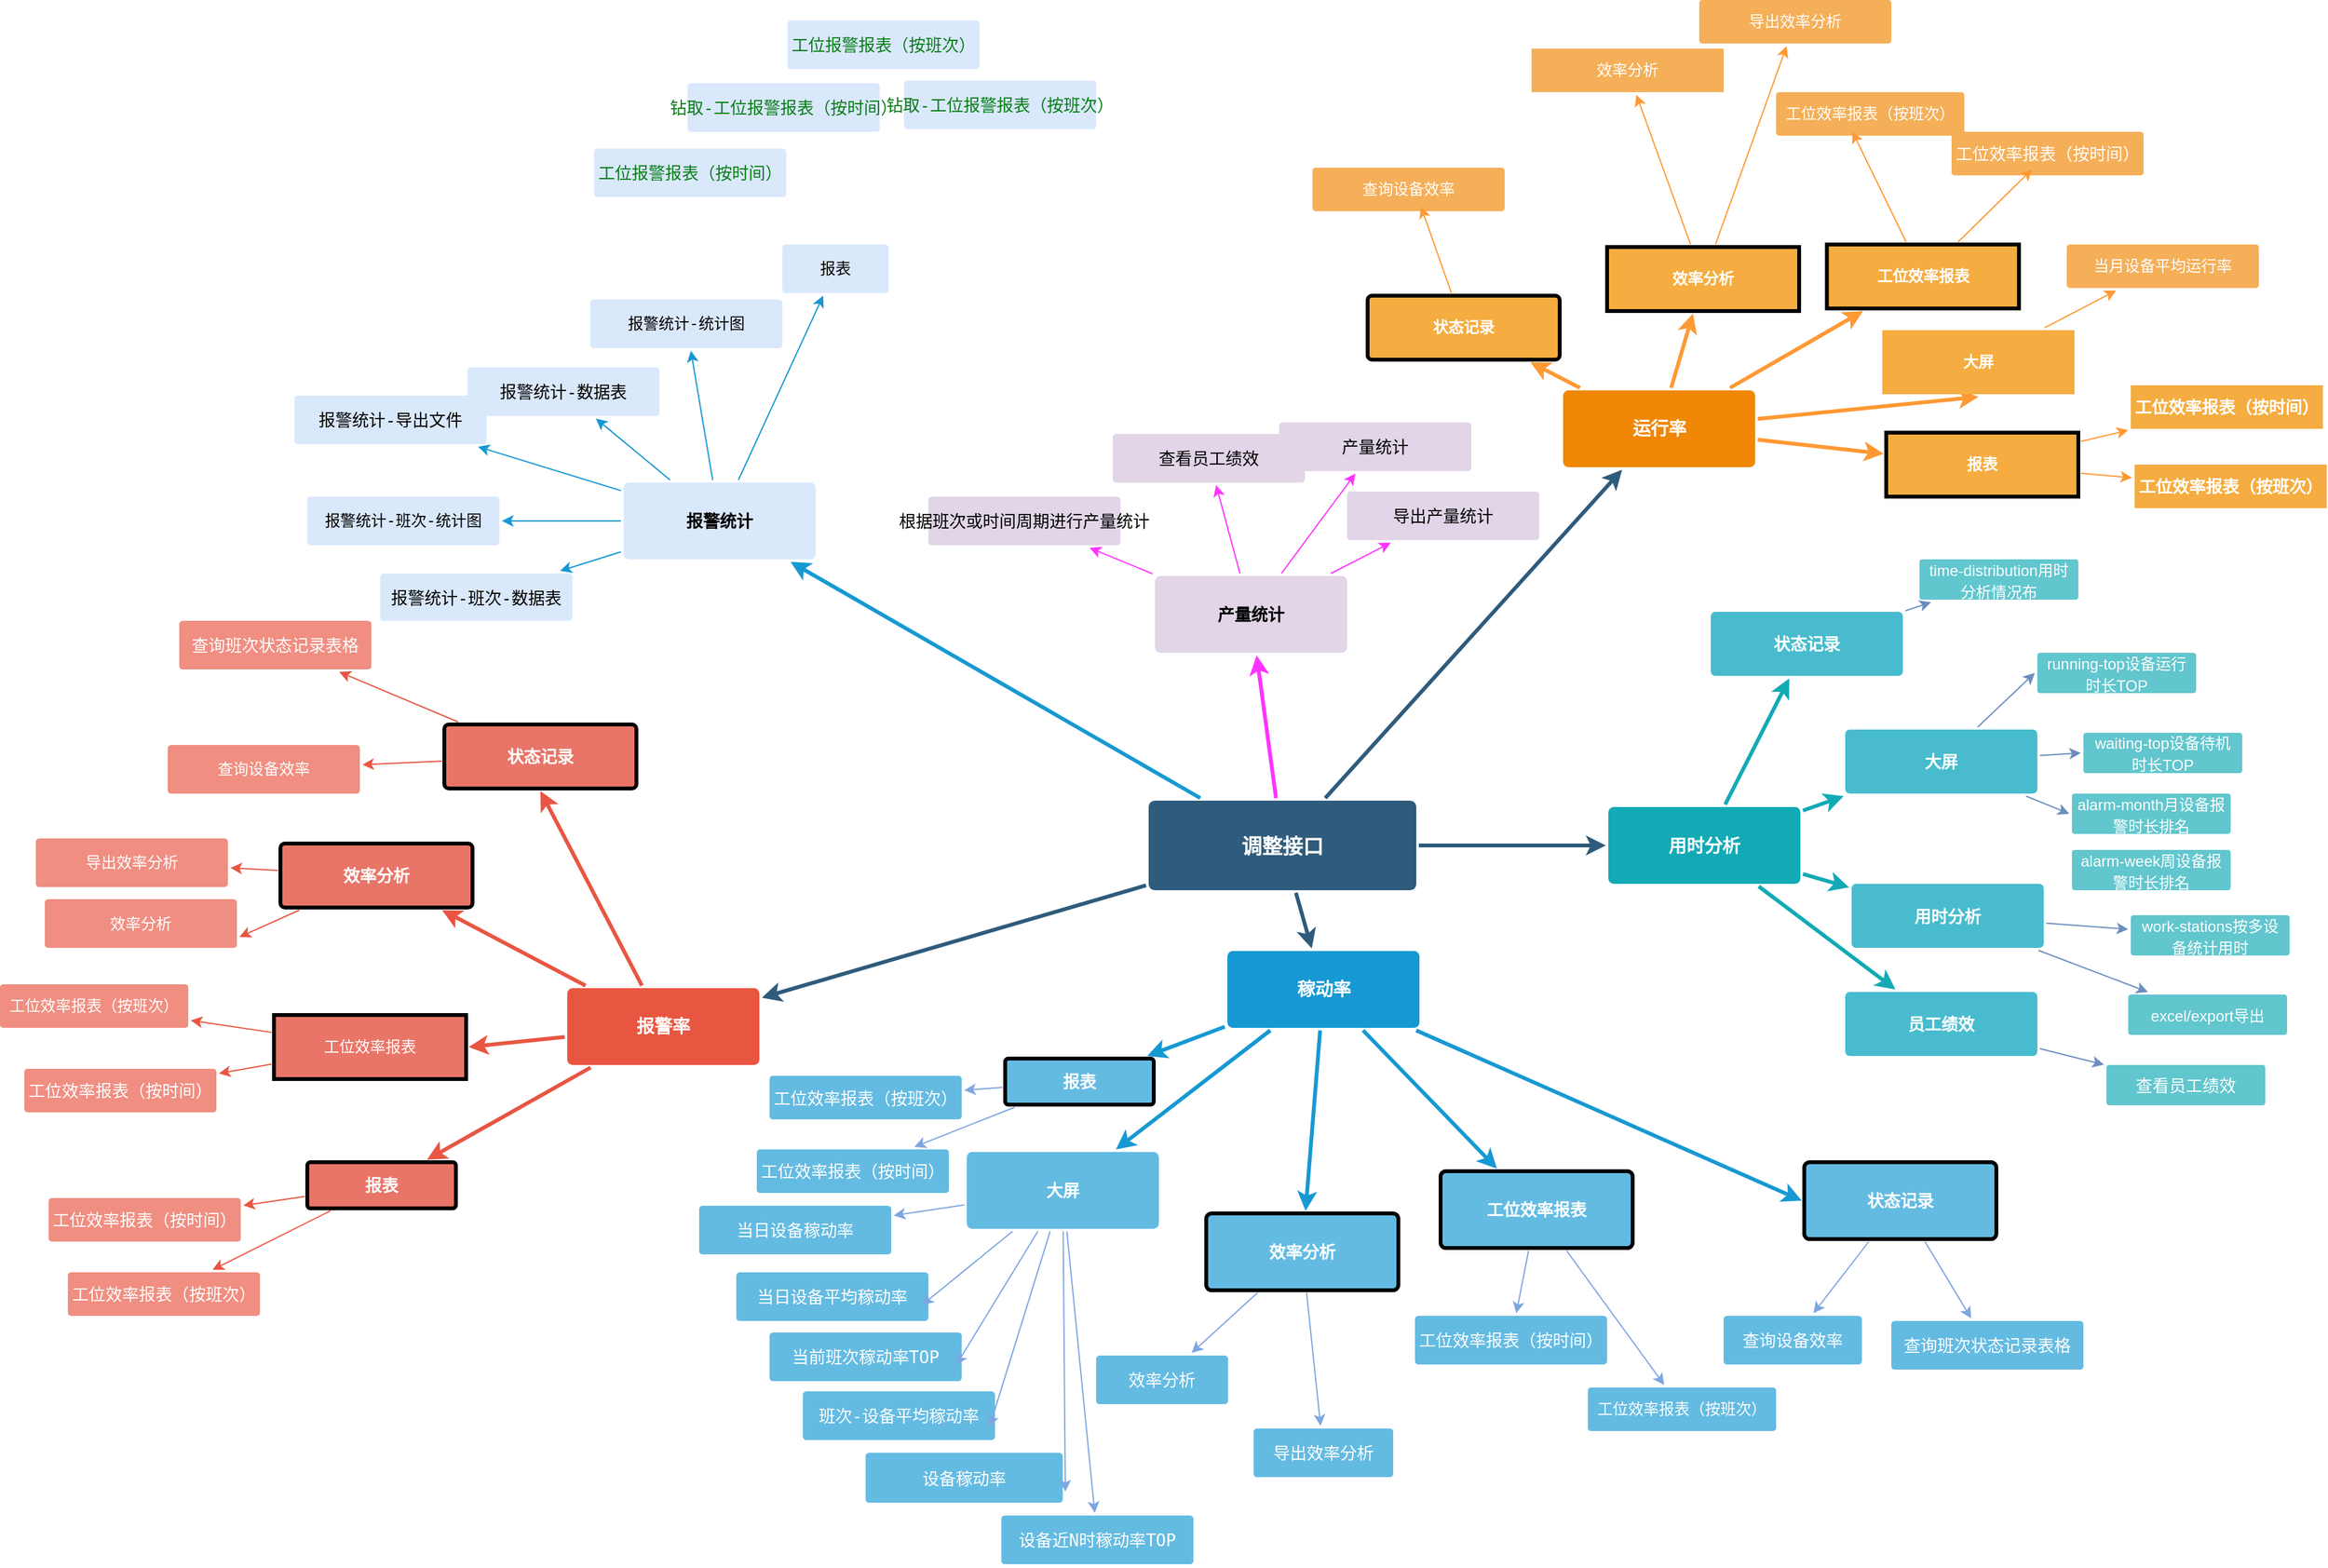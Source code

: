 <mxfile version="20.6.0" type="github">
  <diagram id="6a731a19-8d31-9384-78a2-239565b7b9f0" name="Page-1">
    <mxGraphModel dx="2383" dy="1470" grid="0" gridSize="10" guides="1" tooltips="1" connect="1" arrows="1" fold="1" page="0" pageScale="1" pageWidth="1169" pageHeight="827" background="none" math="0" shadow="0">
      <root>
        <mxCell id="0" />
        <mxCell id="1" parent="0" />
        <mxCell id="1745" value="" style="edgeStyle=none;rounded=0;jumpStyle=none;html=1;shadow=0;labelBackgroundColor=none;startArrow=none;startFill=0;endArrow=classic;endFill=1;jettySize=auto;orthogonalLoop=1;strokeColor=#2F5B7C;strokeWidth=3;fontFamily=Helvetica;fontSize=16;fontColor=#23445D;spacing=5;" parent="1" source="1749" target="1764" edge="1">
          <mxGeometry relative="1" as="geometry" />
        </mxCell>
        <mxCell id="1746" value="" style="edgeStyle=none;rounded=0;jumpStyle=none;html=1;shadow=0;labelBackgroundColor=none;startArrow=none;startFill=0;endArrow=classic;endFill=1;jettySize=auto;orthogonalLoop=1;strokeColor=#2F5B7C;strokeWidth=3;fontFamily=Helvetica;fontSize=16;fontColor=#23445D;spacing=5;" parent="1" source="1749" target="1771" edge="1">
          <mxGeometry relative="1" as="geometry" />
        </mxCell>
        <mxCell id="1747" value="" style="edgeStyle=none;rounded=0;jumpStyle=none;html=1;shadow=0;labelBackgroundColor=none;startArrow=none;startFill=0;endArrow=classic;endFill=1;jettySize=auto;orthogonalLoop=1;strokeColor=#2F5B7C;strokeWidth=3;fontFamily=Helvetica;fontSize=16;fontColor=#23445D;spacing=5;" parent="1" source="1749" target="1760" edge="1">
          <mxGeometry relative="1" as="geometry" />
        </mxCell>
        <mxCell id="1748" value="" style="edgeStyle=none;rounded=0;jumpStyle=none;html=1;shadow=0;labelBackgroundColor=none;startArrow=none;startFill=0;endArrow=classic;endFill=1;jettySize=auto;orthogonalLoop=1;strokeColor=#2F5B7C;strokeWidth=3;fontFamily=Helvetica;fontSize=16;fontColor=#23445D;spacing=5;" parent="1" source="1749" target="1753" edge="1">
          <mxGeometry relative="1" as="geometry" />
        </mxCell>
        <mxCell id="jjRvRhtBeI7m9lWVmqTS-1871" style="edgeStyle=none;rounded=0;orthogonalLoop=1;jettySize=auto;html=1;strokeColor=#1699D3;strokeWidth=3;fontSize=13;fontColor=#FFFFFF;" parent="1" source="1749" target="jjRvRhtBeI7m9lWVmqTS-1870" edge="1">
          <mxGeometry relative="1" as="geometry" />
        </mxCell>
        <mxCell id="jjRvRhtBeI7m9lWVmqTS-1892" style="edgeStyle=none;rounded=0;orthogonalLoop=1;jettySize=auto;html=1;strokeColor=#FF33FF;strokeWidth=3;fontSize=13;fontColor=#000000;fillColor=#ffe6cc;" parent="1" source="1749" target="jjRvRhtBeI7m9lWVmqTS-1886" edge="1">
          <mxGeometry relative="1" as="geometry" />
        </mxCell>
        <mxCell id="1749" value="调整接口" style="rounded=1;whiteSpace=wrap;html=1;shadow=0;labelBackgroundColor=none;strokeColor=none;strokeWidth=3;fillColor=#2F5B7C;fontFamily=Helvetica;fontSize=16;fontColor=#FFFFFF;align=center;fontStyle=1;spacing=5;arcSize=7;perimeterSpacing=2;" parent="1" vertex="1">
          <mxGeometry x="436" y="380.5" width="209" height="70" as="geometry" />
        </mxCell>
        <mxCell id="1750" value="" style="edgeStyle=none;rounded=1;jumpStyle=none;html=1;shadow=0;labelBackgroundColor=none;startArrow=none;startFill=0;jettySize=auto;orthogonalLoop=1;strokeColor=#E85642;strokeWidth=3;fontFamily=Helvetica;fontSize=14;fontColor=#FFFFFF;spacing=5;fontStyle=1;fillColor=#b0e3e6;entryX=0.5;entryY=1;entryDx=0;entryDy=0;" parent="1" source="1753" target="jjRvRhtBeI7m9lWVmqTS-1846" edge="1">
          <mxGeometry relative="1" as="geometry" />
        </mxCell>
        <mxCell id="1751" value="" style="edgeStyle=none;rounded=1;jumpStyle=none;html=1;shadow=0;labelBackgroundColor=none;startArrow=none;startFill=0;jettySize=auto;orthogonalLoop=1;strokeColor=#E85642;strokeWidth=3;fontFamily=Helvetica;fontSize=14;fontColor=#FFFFFF;spacing=5;fontStyle=1;fillColor=#b0e3e6;" parent="1" source="1753" target="jjRvRhtBeI7m9lWVmqTS-1848" edge="1">
          <mxGeometry relative="1" as="geometry">
            <mxPoint x="195.556" y="285.0" as="targetPoint" />
          </mxGeometry>
        </mxCell>
        <mxCell id="jjRvRhtBeI7m9lWVmqTS-1861" style="edgeStyle=none;rounded=0;orthogonalLoop=1;jettySize=auto;html=1;entryX=1;entryY=0.5;entryDx=0;entryDy=0;strokeColor=#E85642;strokeWidth=3;fontSize=13;fontColor=#FF9933;" parent="1" source="1753" target="jjRvRhtBeI7m9lWVmqTS-1856" edge="1">
          <mxGeometry relative="1" as="geometry" />
        </mxCell>
        <mxCell id="1753" value="报警率" style="rounded=1;whiteSpace=wrap;html=1;shadow=0;labelBackgroundColor=none;strokeColor=none;strokeWidth=3;fillColor=#e85642;fontFamily=Helvetica;fontSize=14;fontColor=#FFFFFF;align=center;spacing=5;fontStyle=1;arcSize=7;perimeterSpacing=2;" parent="1" vertex="1">
          <mxGeometry x="-18.0" y="527" width="150" height="60" as="geometry" />
        </mxCell>
        <mxCell id="1755" value="&lt;pre style=&quot;font-family: 宋体, monospace; font-size: 12px;&quot;&gt;&lt;span style=&quot;font-size: 12px;&quot;&gt;导出效率分析&lt;/span&gt;&lt;/pre&gt;" style="rounded=1;whiteSpace=wrap;html=1;shadow=0;labelBackgroundColor=none;strokeColor=none;strokeWidth=3;fillColor=#f08e81;fontFamily=Helvetica;fontSize=12;fontColor=#FFFFFF;align=center;spacing=5;fontStyle=0;arcSize=7;perimeterSpacing=2;" parent="1" vertex="1">
          <mxGeometry x="-433" y="410" width="150" height="38" as="geometry" />
        </mxCell>
        <mxCell id="1756" value="&lt;pre style=&quot;font-family: 宋体, monospace; font-size: 12px;&quot;&gt;&lt;span style=&quot;font-size: 12px;&quot;&gt;查询设备效率&lt;/span&gt;&lt;/pre&gt;" style="rounded=1;whiteSpace=wrap;html=1;shadow=0;labelBackgroundColor=none;strokeColor=none;strokeWidth=3;fillColor=#f08e81;fontFamily=Helvetica;fontSize=12;fontColor=#FFFFFF;align=center;spacing=5;fontStyle=0;arcSize=7;perimeterSpacing=2;" parent="1" vertex="1">
          <mxGeometry x="-330" y="337" width="150" height="38" as="geometry" />
        </mxCell>
        <mxCell id="1757" value="" style="edgeStyle=none;rounded=0;jumpStyle=none;html=1;shadow=0;labelBackgroundColor=none;startArrow=none;startFill=0;endArrow=classic;endFill=1;jettySize=auto;orthogonalLoop=1;strokeColor=#1699D3;strokeWidth=3;fontFamily=Helvetica;fontSize=14;fontColor=#FFFFFF;spacing=5;" parent="1" source="1760" target="jjRvRhtBeI7m9lWVmqTS-1799" edge="1">
          <mxGeometry relative="1" as="geometry">
            <mxPoint x="475.018" y="652" as="targetPoint" />
          </mxGeometry>
        </mxCell>
        <mxCell id="1758" value="" style="edgeStyle=none;rounded=0;jumpStyle=none;html=1;shadow=0;labelBackgroundColor=none;startArrow=none;startFill=0;endArrow=classic;endFill=1;jettySize=auto;orthogonalLoop=1;strokeColor=#1699D3;strokeWidth=3;fontFamily=Helvetica;fontSize=14;fontColor=#FFFFFF;spacing=5;" parent="1" source="1760" target="1762" edge="1">
          <mxGeometry relative="1" as="geometry" />
        </mxCell>
        <mxCell id="1759" value="" style="edgeStyle=none;rounded=0;jumpStyle=none;html=1;shadow=0;labelBackgroundColor=none;startArrow=none;startFill=0;endArrow=classic;endFill=1;jettySize=auto;orthogonalLoop=1;strokeColor=#1699D3;strokeWidth=3;fontFamily=Helvetica;fontSize=14;fontColor=#FFFFFF;spacing=5;" parent="1" source="1760" target="1761" edge="1">
          <mxGeometry relative="1" as="geometry" />
        </mxCell>
        <mxCell id="jjRvRhtBeI7m9lWVmqTS-1865" style="edgeStyle=none;rounded=0;orthogonalLoop=1;jettySize=auto;html=1;entryX=0;entryY=0.5;entryDx=0;entryDy=0;strokeColor=#1699D3;strokeWidth=3;fontSize=13;fontColor=#FF9933;" parent="1" source="1760" target="jjRvRhtBeI7m9lWVmqTS-1800" edge="1">
          <mxGeometry relative="1" as="geometry" />
        </mxCell>
        <mxCell id="1760" value="稼动率" style="rounded=1;whiteSpace=wrap;html=1;shadow=0;labelBackgroundColor=none;strokeColor=none;strokeWidth=3;fillColor=#1699d3;fontFamily=Helvetica;fontSize=14;fontColor=#FFFFFF;align=center;spacing=5;fontStyle=1;arcSize=7;perimeterSpacing=2;" parent="1" vertex="1">
          <mxGeometry x="497.5" y="498" width="150" height="60" as="geometry" />
        </mxCell>
        <mxCell id="jjRvRhtBeI7m9lWVmqTS-1823" style="edgeStyle=none;rounded=0;orthogonalLoop=1;jettySize=auto;html=1;strokeColor=#7EA6E0;strokeWidth=1;fontColor=#FFFFFF;" parent="1" source="1761" target="jjRvRhtBeI7m9lWVmqTS-1786" edge="1">
          <mxGeometry relative="1" as="geometry" />
        </mxCell>
        <mxCell id="jjRvRhtBeI7m9lWVmqTS-1863" style="edgeStyle=none;rounded=0;orthogonalLoop=1;jettySize=auto;html=1;strokeColor=#7EA6E0;strokeWidth=1;fontSize=13;fontColor=#FF9933;" parent="1" source="1761" target="jjRvRhtBeI7m9lWVmqTS-1862" edge="1">
          <mxGeometry relative="1" as="geometry" />
        </mxCell>
        <mxCell id="1761" value="工位效率报表" style="rounded=1;whiteSpace=wrap;html=1;shadow=0;labelBackgroundColor=none;strokeColor=default;strokeWidth=3;fillColor=#64bbe2;fontFamily=Helvetica;fontSize=13;fontColor=#FFFFFF;align=center;spacing=5;arcSize=7;perimeterSpacing=2;fontStyle=1" parent="1" vertex="1">
          <mxGeometry x="664" y="670" width="150" height="60" as="geometry" />
        </mxCell>
        <mxCell id="jjRvRhtBeI7m9lWVmqTS-1821" style="edgeStyle=none;rounded=0;orthogonalLoop=1;jettySize=auto;html=1;strokeColor=#7EA6E0;strokeWidth=1;fontColor=#FFFFFF;" parent="1" source="1762" target="jjRvRhtBeI7m9lWVmqTS-1790" edge="1">
          <mxGeometry relative="1" as="geometry" />
        </mxCell>
        <mxCell id="jjRvRhtBeI7m9lWVmqTS-1822" style="edgeStyle=none;rounded=0;orthogonalLoop=1;jettySize=auto;html=1;strokeColor=#7EA6E0;strokeWidth=1;fontColor=#FFFFFF;" parent="1" source="1762" target="jjRvRhtBeI7m9lWVmqTS-1787" edge="1">
          <mxGeometry relative="1" as="geometry" />
        </mxCell>
        <mxCell id="1762" value="&lt;pre style=&quot;font-family: 宋体, monospace; font-size: 13px;&quot;&gt;&lt;pre style=&quot;font-family: &amp;quot;JetBrains Mono&amp;quot;, monospace; font-size: 13px;&quot;&gt;&lt;span style=&quot;font-size: 13px;&quot;&gt;效率分析&lt;/span&gt;&lt;/pre&gt;&lt;/pre&gt;" style="rounded=1;whiteSpace=wrap;html=1;shadow=0;labelBackgroundColor=none;strokeColor=default;strokeWidth=3;fillColor=#64bbe2;fontFamily=Helvetica;fontSize=13;fontColor=#FFFFFF;align=center;spacing=5;arcSize=7;perimeterSpacing=2;fontStyle=1" parent="1" vertex="1">
          <mxGeometry x="481" y="703" width="150" height="60" as="geometry" />
        </mxCell>
        <mxCell id="jjRvRhtBeI7m9lWVmqTS-1835" style="edgeStyle=none;rounded=0;orthogonalLoop=1;jettySize=auto;html=1;entryX=0.5;entryY=1;entryDx=0;entryDy=0;strokeColor=#FF9933;strokeWidth=3;fontSize=12;fontColor=#FF9933;" parent="1" source="1764" target="jjRvRhtBeI7m9lWVmqTS-1834" edge="1">
          <mxGeometry relative="1" as="geometry" />
        </mxCell>
        <mxCell id="jjRvRhtBeI7m9lWVmqTS-1836" style="edgeStyle=none;rounded=0;orthogonalLoop=1;jettySize=auto;html=1;strokeColor=#FF9933;strokeWidth=3;fontSize=12;fontColor=#FF9933;" parent="1" source="1764" target="jjRvRhtBeI7m9lWVmqTS-1833" edge="1">
          <mxGeometry relative="1" as="geometry" />
        </mxCell>
        <mxCell id="jjRvRhtBeI7m9lWVmqTS-1837" style="edgeStyle=none;rounded=0;orthogonalLoop=1;jettySize=auto;html=1;strokeColor=#FF9933;strokeWidth=3;fontSize=12;fontColor=#FF9933;" parent="1" source="1764" target="jjRvRhtBeI7m9lWVmqTS-1831" edge="1">
          <mxGeometry relative="1" as="geometry" />
        </mxCell>
        <mxCell id="jjRvRhtBeI7m9lWVmqTS-1838" style="edgeStyle=none;rounded=0;orthogonalLoop=1;jettySize=auto;html=1;strokeColor=#FF9933;strokeWidth=3;fontSize=12;fontColor=#FF9933;" parent="1" source="1764" target="jjRvRhtBeI7m9lWVmqTS-1826" edge="1">
          <mxGeometry relative="1" as="geometry" />
        </mxCell>
        <mxCell id="1764" value="运行率" style="rounded=1;whiteSpace=wrap;html=1;shadow=0;labelBackgroundColor=none;strokeColor=none;strokeWidth=3;fillColor=#F08705;fontFamily=Helvetica;fontSize=14;fontColor=#FFFFFF;align=center;spacing=5;fontStyle=1;arcSize=7;perimeterSpacing=2;" parent="1" vertex="1">
          <mxGeometry x="759.67" y="60" width="150" height="60" as="geometry" />
        </mxCell>
        <mxCell id="1765" value="当月设备平均运行率" style="rounded=1;whiteSpace=wrap;html=1;shadow=0;labelBackgroundColor=none;strokeColor=none;strokeWidth=3;fillColor=#f5af58;fontFamily=Helvetica;fontSize=12;fontColor=#FFFFFF;align=center;spacing=5;arcSize=7;perimeterSpacing=2;labelBorderColor=none;" parent="1" vertex="1">
          <mxGeometry x="1153" y="-54" width="150" height="34" as="geometry" />
        </mxCell>
        <mxCell id="1767" value="&lt;span style=&quot;font-family: 宋体, monospace; font-size: 12px;&quot;&gt;导出效率分析&lt;/span&gt;" style="rounded=1;whiteSpace=wrap;html=1;shadow=0;labelBackgroundColor=none;strokeColor=none;strokeWidth=3;fillColor=#f5af58;fontFamily=Helvetica;fontSize=12;fontColor=#FFFFFF;align=center;spacing=5;arcSize=7;perimeterSpacing=2;labelBorderColor=none;" parent="1" vertex="1">
          <mxGeometry x="866" y="-245" width="150" height="34" as="geometry" />
        </mxCell>
        <mxCell id="t-KyJ7h5bOdyanI_cE8x-1805" style="edgeStyle=none;rounded=1;orthogonalLoop=1;jettySize=auto;html=1;fontSize=12;strokeColor=#12AAB5;strokeWidth=3;" parent="1" source="1771" target="1772" edge="1">
          <mxGeometry relative="1" as="geometry" />
        </mxCell>
        <mxCell id="t-KyJ7h5bOdyanI_cE8x-1806" style="edgeStyle=none;rounded=1;orthogonalLoop=1;jettySize=auto;html=1;strokeColor=#12AAB5;strokeWidth=3;fontSize=12;" parent="1" source="1771" target="t-KyJ7h5bOdyanI_cE8x-1794" edge="1">
          <mxGeometry relative="1" as="geometry" />
        </mxCell>
        <mxCell id="1771" value="用时分析" style="rounded=1;whiteSpace=wrap;html=1;shadow=0;labelBackgroundColor=none;strokeColor=none;strokeWidth=3;fillColor=#12aab5;fontFamily=Helvetica;fontSize=14;fontColor=#FFFFFF;align=center;spacing=5;fontStyle=1;arcSize=7;perimeterSpacing=2;" parent="1" vertex="1">
          <mxGeometry x="795" y="385.5" width="150" height="60" as="geometry" />
        </mxCell>
        <mxCell id="t-KyJ7h5bOdyanI_cE8x-1801" style="edgeStyle=none;rounded=0;orthogonalLoop=1;jettySize=auto;html=1;entryX=0;entryY=0.5;entryDx=0;entryDy=0;fontSize=12;fillColor=#dae8fc;strokeColor=#6c8ebf;" parent="1" source="1772" target="t-KyJ7h5bOdyanI_cE8x-1786" edge="1">
          <mxGeometry relative="1" as="geometry" />
        </mxCell>
        <mxCell id="t-KyJ7h5bOdyanI_cE8x-1802" style="edgeStyle=none;rounded=0;orthogonalLoop=1;jettySize=auto;html=1;entryX=0;entryY=0.5;entryDx=0;entryDy=0;fontSize=12;fillColor=#dae8fc;strokeColor=#6c8ebf;" parent="1" source="1772" target="t-KyJ7h5bOdyanI_cE8x-1789" edge="1">
          <mxGeometry relative="1" as="geometry" />
        </mxCell>
        <mxCell id="t-KyJ7h5bOdyanI_cE8x-1803" style="edgeStyle=none;rounded=0;orthogonalLoop=1;jettySize=auto;html=1;entryX=0;entryY=0.5;entryDx=0;entryDy=0;fontSize=12;fillColor=#dae8fc;strokeColor=#6c8ebf;" parent="1" source="1772" target="t-KyJ7h5bOdyanI_cE8x-1790" edge="1">
          <mxGeometry relative="1" as="geometry" />
        </mxCell>
        <mxCell id="1772" value="大屏" style="rounded=1;whiteSpace=wrap;html=1;shadow=0;labelBackgroundColor=none;strokeColor=none;strokeWidth=3;fillColor=#48BCCE;fontFamily=Helvetica;fontSize=13;fontColor=#FFFFFF;align=center;spacing=5;fontStyle=1;arcSize=7;perimeterSpacing=2;" parent="1" vertex="1">
          <mxGeometry x="980" y="325" width="150" height="50" as="geometry" />
        </mxCell>
        <mxCell id="t-KyJ7h5bOdyanI_cE8x-1798" style="rounded=0;orthogonalLoop=1;jettySize=auto;html=1;fontSize=12;fillColor=#dae8fc;strokeColor=#6c8ebf;" parent="1" source="1778" target="t-KyJ7h5bOdyanI_cE8x-1779" edge="1">
          <mxGeometry relative="1" as="geometry" />
        </mxCell>
        <mxCell id="1778" value="状态记录" style="rounded=1;whiteSpace=wrap;html=1;shadow=0;labelBackgroundColor=none;strokeColor=none;strokeWidth=3;fillColor=#48BCCE;fontFamily=Helvetica;fontSize=13;fontColor=#FFFFFF;align=center;spacing=5;fontStyle=1;arcSize=7;perimeterSpacing=2;" parent="1" vertex="1">
          <mxGeometry x="875" y="233" width="150" height="50" as="geometry" />
        </mxCell>
        <mxCell id="1779" value="" style="edgeStyle=none;rounded=1;jumpStyle=none;html=1;shadow=0;labelBackgroundColor=none;startArrow=none;startFill=0;jettySize=auto;orthogonalLoop=1;strokeColor=#12AAB5;strokeWidth=3;fontFamily=Helvetica;fontSize=14;fontColor=#FFFFFF;spacing=5;fontStyle=1;fillColor=#b0e3e6;" parent="1" source="1771" target="1778" edge="1">
          <mxGeometry relative="1" as="geometry" />
        </mxCell>
        <mxCell id="t-KyJ7h5bOdyanI_cE8x-1779" value="&lt;font style=&quot;font-size: 12px;&quot;&gt;time-distribution用时分析情况布&lt;/font&gt;" style="rounded=1;whiteSpace=wrap;html=1;shadow=0;labelBackgroundColor=none;strokeColor=none;strokeWidth=3;fillColor=#61c6ce;fontFamily=Helvetica;fontSize=14;fontColor=#FFFFFF;align=center;spacing=5;fontStyle=0;arcSize=7;perimeterSpacing=2;" parent="1" vertex="1">
          <mxGeometry x="1038" y="192" width="124" height="31.5" as="geometry" />
        </mxCell>
        <mxCell id="t-KyJ7h5bOdyanI_cE8x-1786" value="&lt;span style=&quot;font-size: 12px;&quot;&gt;running-top设备运行时长TOP&lt;/span&gt;" style="rounded=1;whiteSpace=wrap;html=1;shadow=0;labelBackgroundColor=none;strokeColor=none;strokeWidth=3;fillColor=#61c6ce;fontFamily=Helvetica;fontSize=14;fontColor=#FFFFFF;align=center;spacing=5;fontStyle=0;arcSize=7;perimeterSpacing=2;" parent="1" vertex="1">
          <mxGeometry x="1130" y="265" width="124" height="31.5" as="geometry" />
        </mxCell>
        <mxCell id="t-KyJ7h5bOdyanI_cE8x-1789" value="&lt;span style=&quot;font-size: 12px;&quot;&gt;waiting-top设备待机时长TOP&lt;/span&gt;" style="rounded=1;whiteSpace=wrap;html=1;shadow=0;labelBackgroundColor=none;strokeColor=none;strokeWidth=3;fillColor=#61c6ce;fontFamily=Helvetica;fontSize=14;fontColor=#FFFFFF;align=center;spacing=5;fontStyle=0;arcSize=7;perimeterSpacing=2;" parent="1" vertex="1">
          <mxGeometry x="1166" y="327.5" width="124" height="31.5" as="geometry" />
        </mxCell>
        <mxCell id="t-KyJ7h5bOdyanI_cE8x-1790" value="&lt;span style=&quot;font-size: 12px;&quot;&gt;alarm-month月设备报警时长排名&lt;/span&gt;" style="rounded=1;whiteSpace=wrap;html=1;shadow=0;labelBackgroundColor=none;strokeColor=none;strokeWidth=3;fillColor=#61c6ce;fontFamily=Helvetica;fontSize=14;fontColor=#FFFFFF;align=center;spacing=5;fontStyle=0;arcSize=7;perimeterSpacing=2;" parent="1" vertex="1">
          <mxGeometry x="1157" y="375" width="124" height="31.5" as="geometry" />
        </mxCell>
        <mxCell id="t-KyJ7h5bOdyanI_cE8x-1793" value="&lt;span style=&quot;font-size: 12px;&quot;&gt;work-stations按多设备统计用时&lt;/span&gt;" style="rounded=1;whiteSpace=wrap;html=1;shadow=0;labelBackgroundColor=none;strokeColor=none;strokeWidth=3;fillColor=#61c6ce;fontFamily=Helvetica;fontSize=14;fontColor=#FFFFFF;align=center;spacing=5;fontStyle=0;arcSize=7;perimeterSpacing=2;" parent="1" vertex="1">
          <mxGeometry x="1203" y="470" width="124" height="31.5" as="geometry" />
        </mxCell>
        <mxCell id="t-KyJ7h5bOdyanI_cE8x-1807" style="edgeStyle=none;rounded=1;orthogonalLoop=1;jettySize=auto;html=1;strokeColor=#6c8ebf;strokeWidth=1;fontSize=12;fillColor=#dae8fc;" parent="1" source="t-KyJ7h5bOdyanI_cE8x-1794" target="t-KyJ7h5bOdyanI_cE8x-1793" edge="1">
          <mxGeometry relative="1" as="geometry" />
        </mxCell>
        <mxCell id="t-KyJ7h5bOdyanI_cE8x-1808" style="edgeStyle=none;rounded=1;orthogonalLoop=1;jettySize=auto;html=1;strokeColor=#6c8ebf;strokeWidth=1;fontSize=12;fillColor=#dae8fc;" parent="1" source="t-KyJ7h5bOdyanI_cE8x-1794" target="t-KyJ7h5bOdyanI_cE8x-1795" edge="1">
          <mxGeometry relative="1" as="geometry" />
        </mxCell>
        <mxCell id="t-KyJ7h5bOdyanI_cE8x-1794" value="用时分析" style="rounded=1;whiteSpace=wrap;html=1;shadow=0;labelBackgroundColor=none;strokeColor=none;strokeWidth=3;fillColor=#48BCCE;fontFamily=Helvetica;fontSize=13;fontColor=#FFFFFF;align=center;spacing=5;fontStyle=1;arcSize=7;perimeterSpacing=2;" parent="1" vertex="1">
          <mxGeometry x="985" y="445.5" width="150" height="50" as="geometry" />
        </mxCell>
        <mxCell id="t-KyJ7h5bOdyanI_cE8x-1795" value="&lt;span style=&quot;font-size: 12px;&quot;&gt;excel/export导出&lt;/span&gt;" style="rounded=1;whiteSpace=wrap;html=1;shadow=0;labelBackgroundColor=none;strokeColor=none;strokeWidth=3;fillColor=#61c6ce;fontFamily=Helvetica;fontSize=14;fontColor=#FFFFFF;align=center;spacing=5;fontStyle=0;arcSize=7;perimeterSpacing=2;" parent="1" vertex="1">
          <mxGeometry x="1201" y="532" width="124" height="31.5" as="geometry" />
        </mxCell>
        <mxCell id="bUTzrpnChkKlC1NCgwx--1779" value="&lt;pre style=&quot;font-family: &amp;quot;JetBrains Mono&amp;quot;, monospace; font-size: 12px;&quot;&gt;查询设备效率&lt;/pre&gt;" style="rounded=1;whiteSpace=wrap;html=1;shadow=0;labelBackgroundColor=none;strokeColor=none;strokeWidth=3;fillColor=#f5af58;fontFamily=Helvetica;fontSize=12;fontColor=#FFFFFF;align=center;spacing=5;arcSize=7;perimeterSpacing=2;labelBorderColor=none;" parent="1" vertex="1">
          <mxGeometry x="564" y="-114" width="150" height="34" as="geometry" />
        </mxCell>
        <mxCell id="bUTzrpnChkKlC1NCgwx--1780" value="&lt;pre style=&quot;font-family: &amp;quot;JetBrains Mono&amp;quot;, monospace; font-size: 12px;&quot;&gt;&lt;pre style=&quot;font-family: &amp;quot;JetBrains Mono&amp;quot;, monospace; font-size: 12px;&quot;&gt;&lt;span style=&quot;font-size: 12px;&quot;&gt;效率分析&lt;/span&gt;&lt;/pre&gt;&lt;/pre&gt;" style="rounded=1;whiteSpace=wrap;html=1;shadow=0;labelBackgroundColor=none;strokeColor=none;strokeWidth=3;fillColor=#f5af58;fontFamily=Helvetica;fontSize=12;fontColor=#FFFFFF;align=center;spacing=5;arcSize=0;perimeterSpacing=2;labelBorderColor=none;" parent="1" vertex="1">
          <mxGeometry x="735" y="-207" width="150" height="34" as="geometry" />
        </mxCell>
        <mxCell id="bUTzrpnChkKlC1NCgwx--1781" value="&lt;pre style=&quot;font-size: 9.8pt; font-family: 宋体, monospace;&quot;&gt;工位效率报表（按时间）&lt;/pre&gt;" style="rounded=1;whiteSpace=wrap;html=1;shadow=0;labelBackgroundColor=none;strokeColor=none;strokeWidth=3;fillColor=#f5af58;fontFamily=Helvetica;fontSize=12;fontColor=#FFFFFF;align=center;spacing=5;arcSize=7;perimeterSpacing=2;labelBorderColor=none;" parent="1" vertex="1">
          <mxGeometry x="1063" y="-142" width="150" height="34" as="geometry" />
        </mxCell>
        <mxCell id="bUTzrpnChkKlC1NCgwx--1782" value="&lt;pre style=&quot;font-family: 宋体, monospace; font-size: 12px;&quot;&gt;&lt;span style=&quot;font-size: 12px;&quot;&gt;工位效率报表（按班次）&lt;/span&gt;&lt;/pre&gt;" style="rounded=1;whiteSpace=wrap;html=1;shadow=0;labelBackgroundColor=none;strokeColor=none;strokeWidth=3;fillColor=#f5af58;fontFamily=Helvetica;fontSize=12;fontColor=#FFFFFF;align=center;spacing=5;arcSize=7;perimeterSpacing=2;labelBorderColor=none;" parent="1" vertex="1">
          <mxGeometry x="926" y="-173" width="147" height="34" as="geometry" />
        </mxCell>
        <mxCell id="bUTzrpnChkKlC1NCgwx--1784" value="&lt;span style=&quot;font-size: 12px;&quot;&gt;alarm-week周设备报警时长排名&lt;/span&gt;" style="rounded=1;whiteSpace=wrap;html=1;shadow=0;labelBackgroundColor=none;strokeColor=none;strokeWidth=3;fillColor=#61c6ce;fontFamily=Helvetica;fontSize=14;fontColor=#FFFFFF;align=center;spacing=5;fontStyle=0;arcSize=7;perimeterSpacing=2;" parent="1" vertex="1">
          <mxGeometry x="1157" y="419" width="124" height="31.5" as="geometry" />
        </mxCell>
        <mxCell id="jjRvRhtBeI7m9lWVmqTS-1780" value="&lt;pre style=&quot;font-family: 宋体, monospace; font-size: 9.8pt;&quot;&gt;&lt;span style=&quot;&quot;&gt;设备稼动率&lt;/span&gt;&lt;/pre&gt;" style="rounded=1;whiteSpace=wrap;html=1;shadow=0;labelBackgroundColor=none;strokeColor=none;strokeWidth=3;fillColor=#64bbe2;fontFamily=Helvetica;fontSize=14;fontColor=#FFFFFF;align=center;spacing=5;arcSize=7;perimeterSpacing=2;" parent="1" vertex="1">
          <mxGeometry x="215" y="890" width="153.95" height="39" as="geometry" />
        </mxCell>
        <mxCell id="jjRvRhtBeI7m9lWVmqTS-1782" value="&lt;pre style=&quot;font-family: 宋体, monospace; font-size: 9.8pt;&quot;&gt;&lt;pre style=&quot;font-family: 宋体, monospace; font-size: 9.8pt;&quot;&gt;&lt;span style=&quot;&quot;&gt;查询班次状态记录表格&lt;/span&gt;&lt;/pre&gt;&lt;/pre&gt;" style="rounded=1;whiteSpace=wrap;html=1;shadow=0;labelBackgroundColor=none;strokeColor=none;strokeWidth=3;fillColor=#64bbe2;fontFamily=Helvetica;fontSize=14;fontColor=#FFFFFF;align=center;spacing=5;arcSize=7;perimeterSpacing=2;" parent="1" vertex="1">
          <mxGeometry x="1016" y="787" width="150" height="38" as="geometry" />
        </mxCell>
        <mxCell id="jjRvRhtBeI7m9lWVmqTS-1785" value="&lt;pre style=&quot;font-family: 宋体, monospace; font-size: 9.8pt;&quot;&gt;&lt;pre style=&quot;font-family: 宋体, monospace; font-size: 9.8pt;&quot;&gt;&lt;span style=&quot;&quot;&gt;查询设备效率&lt;/span&gt;&lt;/pre&gt;&lt;/pre&gt;" style="rounded=1;whiteSpace=wrap;html=1;shadow=0;labelBackgroundColor=none;strokeColor=none;strokeWidth=3;fillColor=#64bbe2;fontFamily=Helvetica;fontSize=14;fontColor=#FFFFFF;align=center;spacing=5;arcSize=7;perimeterSpacing=2;" parent="1" vertex="1">
          <mxGeometry x="885" y="783" width="108" height="38" as="geometry" />
        </mxCell>
        <mxCell id="jjRvRhtBeI7m9lWVmqTS-1786" value="&lt;pre style=&quot;font-family: 宋体, monospace; font-size: 9.8pt;&quot;&gt;&lt;pre style=&quot;font-family: 宋体, monospace; font-size: 9.8pt;&quot;&gt;&lt;span style=&quot;&quot;&gt;工位效率报表（按时间）&lt;/span&gt;&lt;/pre&gt;&lt;/pre&gt;" style="rounded=1;whiteSpace=wrap;html=1;shadow=0;labelBackgroundColor=none;strokeColor=none;strokeWidth=3;fillColor=#64bbe2;fontFamily=Helvetica;fontSize=14;fontColor=#FFFFFF;align=center;spacing=5;arcSize=7;perimeterSpacing=2;" parent="1" vertex="1">
          <mxGeometry x="644" y="783" width="150" height="38" as="geometry" />
        </mxCell>
        <mxCell id="jjRvRhtBeI7m9lWVmqTS-1787" value="&lt;pre style=&quot;font-family: 宋体, monospace; font-size: 9.8pt;&quot;&gt;&lt;pre style=&quot;font-family: 宋体, monospace; font-size: 9.8pt;&quot;&gt;&lt;span style=&quot;&quot;&gt;导出效率分析&lt;/span&gt;&lt;/pre&gt;&lt;/pre&gt;" style="rounded=1;whiteSpace=wrap;html=1;shadow=0;labelBackgroundColor=none;strokeColor=none;strokeWidth=3;fillColor=#64bbe2;fontFamily=Helvetica;fontSize=14;fontColor=#FFFFFF;align=center;spacing=5;arcSize=7;perimeterSpacing=2;" parent="1" vertex="1">
          <mxGeometry x="518" y="871" width="109" height="38" as="geometry" />
        </mxCell>
        <mxCell id="jjRvRhtBeI7m9lWVmqTS-1788" value="&lt;pre style=&quot;font-family: 宋体, monospace; font-size: 9.8pt;&quot;&gt;&lt;pre style=&quot;font-family: 宋体, monospace; font-size: 9.8pt;&quot;&gt;&lt;span style=&quot;&quot;&gt;设备近&lt;/span&gt;&lt;span style=&quot;font-family: &amp;quot;JetBrains Mono&amp;quot;, monospace;&quot;&gt;N&lt;/span&gt;&lt;span style=&quot;&quot;&gt;时稼动率&lt;/span&gt;&lt;span style=&quot;font-family: &amp;quot;JetBrains Mono&amp;quot;, monospace;&quot;&gt;TOP&lt;/span&gt;&lt;/pre&gt;&lt;/pre&gt;" style="rounded=1;whiteSpace=wrap;html=1;shadow=0;labelBackgroundColor=none;strokeColor=none;strokeWidth=3;fillColor=#64bbe2;fontFamily=Helvetica;fontSize=14;fontColor=#FFFFFF;align=center;spacing=5;arcSize=7;perimeterSpacing=2;" parent="1" vertex="1">
          <mxGeometry x="321" y="939" width="150" height="38" as="geometry" />
        </mxCell>
        <mxCell id="jjRvRhtBeI7m9lWVmqTS-1789" value="&lt;pre style=&quot;font-family: 宋体, monospace; font-size: 9.8pt;&quot;&gt;&lt;pre style=&quot;font-family: 宋体, monospace; font-size: 9.8pt;&quot;&gt;&lt;span style=&quot;&quot;&gt;当日设备平均稼动率&lt;/span&gt;&lt;/pre&gt;&lt;/pre&gt;" style="rounded=1;whiteSpace=wrap;html=1;shadow=0;labelBackgroundColor=none;strokeColor=none;strokeWidth=3;fillColor=#64bbe2;fontFamily=Helvetica;fontSize=14;fontColor=#FFFFFF;align=center;spacing=5;arcSize=7;perimeterSpacing=2;" parent="1" vertex="1">
          <mxGeometry x="114" y="749" width="150" height="38" as="geometry" />
        </mxCell>
        <mxCell id="jjRvRhtBeI7m9lWVmqTS-1790" value="&lt;pre style=&quot;font-family: 宋体, monospace; font-size: 9.8pt;&quot;&gt;&lt;pre style=&quot;font-family: 宋体, monospace; font-size: 9.8pt;&quot;&gt;&lt;span style=&quot;&quot;&gt;效率分析&lt;/span&gt;&lt;/pre&gt;&lt;/pre&gt;" style="rounded=1;whiteSpace=wrap;html=1;shadow=0;labelBackgroundColor=none;strokeColor=none;strokeWidth=3;fillColor=#64bbe2;fontFamily=Helvetica;fontSize=14;fontColor=#FFFFFF;align=center;spacing=5;arcSize=7;perimeterSpacing=2;" parent="1" vertex="1">
          <mxGeometry x="395" y="814" width="103" height="38" as="geometry" />
        </mxCell>
        <mxCell id="jjRvRhtBeI7m9lWVmqTS-1791" value="&lt;pre style=&quot;font-family: 宋体, monospace; font-size: 9.8pt;&quot;&gt;&lt;pre style=&quot;font-family: 宋体, monospace; font-size: 9.8pt;&quot;&gt;&lt;span style=&quot;&quot;&gt;班次&lt;/span&gt;&lt;span style=&quot;font-family: &amp;quot;JetBrains Mono&amp;quot;, monospace;&quot;&gt;-&lt;/span&gt;&lt;span style=&quot;&quot;&gt;设备平均稼动率&lt;/span&gt;&lt;/pre&gt;&lt;/pre&gt;" style="rounded=1;whiteSpace=wrap;html=1;shadow=0;labelBackgroundColor=none;strokeColor=none;strokeWidth=3;fillColor=#64bbe2;fontFamily=Helvetica;fontSize=14;fontColor=#FFFFFF;align=center;spacing=5;arcSize=7;perimeterSpacing=2;" parent="1" vertex="1">
          <mxGeometry x="166" y="842" width="150" height="38" as="geometry" />
        </mxCell>
        <mxCell id="jjRvRhtBeI7m9lWVmqTS-1792" value="&lt;pre style=&quot;font-family: 宋体, monospace; font-size: 9.8pt;&quot;&gt;&lt;pre style=&quot;font-family: 宋体, monospace; font-size: 9.8pt;&quot;&gt;&lt;span style=&quot;&quot;&gt;当前班次稼动率&lt;/span&gt;&lt;span style=&quot;font-family: &amp;quot;JetBrains Mono&amp;quot;, monospace;&quot;&gt;TOP&lt;/span&gt;&lt;/pre&gt;&lt;/pre&gt;" style="rounded=1;whiteSpace=wrap;html=1;shadow=0;labelBackgroundColor=none;strokeColor=none;strokeWidth=3;fillColor=#64bbe2;fontFamily=Helvetica;fontSize=14;fontColor=#FFFFFF;align=center;spacing=5;arcSize=7;perimeterSpacing=2;" parent="1" vertex="1">
          <mxGeometry x="140" y="796" width="150" height="38" as="geometry" />
        </mxCell>
        <mxCell id="jjRvRhtBeI7m9lWVmqTS-1794" value="&lt;pre style=&quot;font-family: 宋体, monospace; font-size: 9.8pt;&quot;&gt;&lt;pre style=&quot;font-family: 宋体, monospace; font-size: 9.8pt;&quot;&gt;&lt;span style=&quot;&quot;&gt;当日设备稼动率&lt;/span&gt;&lt;/pre&gt;&lt;/pre&gt;" style="rounded=1;whiteSpace=wrap;html=1;shadow=0;labelBackgroundColor=none;strokeColor=none;strokeWidth=3;fillColor=#64bbe2;fontFamily=Helvetica;fontSize=14;fontColor=#FFFFFF;align=center;spacing=5;arcSize=7;perimeterSpacing=2;" parent="1" vertex="1">
          <mxGeometry x="85" y="697" width="150" height="38" as="geometry" />
        </mxCell>
        <mxCell id="jjRvRhtBeI7m9lWVmqTS-1813" style="rounded=0;orthogonalLoop=1;jettySize=auto;html=1;strokeColor=#7EA6E0;strokeWidth=1;fontColor=#FFFFFF;" parent="1" source="jjRvRhtBeI7m9lWVmqTS-1799" target="jjRvRhtBeI7m9lWVmqTS-1794" edge="1">
          <mxGeometry relative="1" as="geometry" />
        </mxCell>
        <mxCell id="jjRvRhtBeI7m9lWVmqTS-1815" style="edgeStyle=none;rounded=0;orthogonalLoop=1;jettySize=auto;html=1;entryX=0.955;entryY=0.656;entryDx=0;entryDy=0;entryPerimeter=0;strokeColor=#7EA6E0;strokeWidth=1;fontColor=#FFFFFF;" parent="1" source="jjRvRhtBeI7m9lWVmqTS-1799" target="jjRvRhtBeI7m9lWVmqTS-1789" edge="1">
          <mxGeometry relative="1" as="geometry" />
        </mxCell>
        <mxCell id="jjRvRhtBeI7m9lWVmqTS-1816" style="edgeStyle=none;rounded=0;orthogonalLoop=1;jettySize=auto;html=1;entryX=0.959;entryY=0.656;entryDx=0;entryDy=0;entryPerimeter=0;strokeColor=#7EA6E0;strokeWidth=1;fontColor=#FFFFFF;" parent="1" source="jjRvRhtBeI7m9lWVmqTS-1799" target="jjRvRhtBeI7m9lWVmqTS-1792" edge="1">
          <mxGeometry relative="1" as="geometry" />
        </mxCell>
        <mxCell id="jjRvRhtBeI7m9lWVmqTS-1817" style="edgeStyle=none;rounded=0;orthogonalLoop=1;jettySize=auto;html=1;entryX=0.959;entryY=0.715;entryDx=0;entryDy=0;entryPerimeter=0;strokeColor=#7EA6E0;strokeWidth=1;fontColor=#FFFFFF;" parent="1" source="jjRvRhtBeI7m9lWVmqTS-1799" target="jjRvRhtBeI7m9lWVmqTS-1791" edge="1">
          <mxGeometry relative="1" as="geometry" />
        </mxCell>
        <mxCell id="jjRvRhtBeI7m9lWVmqTS-1818" style="edgeStyle=none;rounded=0;orthogonalLoop=1;jettySize=auto;html=1;entryX=1;entryY=0.75;entryDx=0;entryDy=0;strokeColor=#7EA6E0;strokeWidth=1;fontColor=#FFFFFF;" parent="1" source="jjRvRhtBeI7m9lWVmqTS-1799" target="jjRvRhtBeI7m9lWVmqTS-1780" edge="1">
          <mxGeometry relative="1" as="geometry" />
        </mxCell>
        <mxCell id="jjRvRhtBeI7m9lWVmqTS-1844" style="edgeStyle=none;rounded=0;orthogonalLoop=1;jettySize=auto;html=1;strokeColor=#7EA6E0;strokeWidth=1;fontSize=12;fontColor=#FF9933;" parent="1" source="jjRvRhtBeI7m9lWVmqTS-1799" target="jjRvRhtBeI7m9lWVmqTS-1788" edge="1">
          <mxGeometry relative="1" as="geometry" />
        </mxCell>
        <mxCell id="jjRvRhtBeI7m9lWVmqTS-1799" value="大屏" style="rounded=1;whiteSpace=wrap;html=1;shadow=0;labelBackgroundColor=none;strokeColor=none;strokeWidth=3;fillColor=#64bbe2;fontFamily=Helvetica;fontSize=13;fontColor=#FFFFFF;align=center;spacing=5;arcSize=7;perimeterSpacing=2;fontStyle=1" parent="1" vertex="1">
          <mxGeometry x="294" y="655" width="150" height="60" as="geometry" />
        </mxCell>
        <mxCell id="jjRvRhtBeI7m9lWVmqTS-1824" style="edgeStyle=none;rounded=0;orthogonalLoop=1;jettySize=auto;html=1;strokeColor=#7EA6E0;strokeWidth=1;fontColor=#FFFFFF;" parent="1" source="jjRvRhtBeI7m9lWVmqTS-1800" target="jjRvRhtBeI7m9lWVmqTS-1785" edge="1">
          <mxGeometry relative="1" as="geometry" />
        </mxCell>
        <mxCell id="jjRvRhtBeI7m9lWVmqTS-1825" style="edgeStyle=none;rounded=0;orthogonalLoop=1;jettySize=auto;html=1;strokeColor=#7EA6E0;strokeWidth=1;fontColor=#FFFFFF;" parent="1" source="jjRvRhtBeI7m9lWVmqTS-1800" target="jjRvRhtBeI7m9lWVmqTS-1782" edge="1">
          <mxGeometry relative="1" as="geometry" />
        </mxCell>
        <mxCell id="jjRvRhtBeI7m9lWVmqTS-1800" value="状态记录" style="rounded=1;whiteSpace=wrap;html=1;shadow=0;labelBackgroundColor=none;strokeColor=default;strokeWidth=3;fillColor=#64bbe2;fontFamily=Helvetica;fontSize=13;fontColor=#FFFFFF;align=center;spacing=5;arcSize=7;perimeterSpacing=2;fontStyle=1" parent="1" vertex="1">
          <mxGeometry x="948" y="663" width="150" height="60" as="geometry" />
        </mxCell>
        <mxCell id="jjRvRhtBeI7m9lWVmqTS-1820" style="edgeStyle=none;rounded=0;orthogonalLoop=1;jettySize=auto;html=1;exitX=0.5;exitY=0;exitDx=0;exitDy=0;strokeColor=#7EA6E0;strokeWidth=1;fontColor=#FFFFFF;" parent="1" source="jjRvRhtBeI7m9lWVmqTS-1790" target="jjRvRhtBeI7m9lWVmqTS-1790" edge="1">
          <mxGeometry relative="1" as="geometry" />
        </mxCell>
        <mxCell id="jjRvRhtBeI7m9lWVmqTS-1829" style="edgeStyle=none;rounded=0;orthogonalLoop=1;jettySize=auto;html=1;entryX=0.563;entryY=0.854;entryDx=0;entryDy=0;entryPerimeter=0;strokeColor=#FF9933;strokeWidth=1;fontSize=12;fontColor=#FFFFFF;" parent="1" source="jjRvRhtBeI7m9lWVmqTS-1826" target="bUTzrpnChkKlC1NCgwx--1779" edge="1">
          <mxGeometry relative="1" as="geometry" />
        </mxCell>
        <mxCell id="jjRvRhtBeI7m9lWVmqTS-1826" value="&lt;pre style=&quot;font-family: &amp;quot;JetBrains Mono&amp;quot;, monospace; font-size: 12px;&quot;&gt;状态记录&lt;/pre&gt;" style="rounded=1;whiteSpace=wrap;html=1;shadow=0;labelBackgroundColor=none;strokeColor=default;strokeWidth=3;fillColor=#F5AC40;fontFamily=Helvetica;fontSize=12;fontColor=#FFFFFF;align=center;spacing=5;arcSize=7;perimeterSpacing=2;labelBorderColor=none;fontStyle=1" parent="1" vertex="1">
          <mxGeometry x="607" y="-14" width="150" height="50" as="geometry" />
        </mxCell>
        <mxCell id="jjRvRhtBeI7m9lWVmqTS-1832" style="edgeStyle=none;rounded=0;orthogonalLoop=1;jettySize=auto;html=1;strokeColor=#FF9933;strokeWidth=1;fontSize=12;fontColor=#FFFFFF;" parent="1" source="jjRvRhtBeI7m9lWVmqTS-1831" target="bUTzrpnChkKlC1NCgwx--1780" edge="1">
          <mxGeometry relative="1" as="geometry" />
        </mxCell>
        <mxCell id="jjRvRhtBeI7m9lWVmqTS-1840" style="edgeStyle=none;rounded=0;orthogonalLoop=1;jettySize=auto;html=1;strokeColor=#FF9933;strokeWidth=1;fontSize=12;fontColor=#FF9933;" parent="1" source="jjRvRhtBeI7m9lWVmqTS-1831" target="1767" edge="1">
          <mxGeometry relative="1" as="geometry" />
        </mxCell>
        <mxCell id="jjRvRhtBeI7m9lWVmqTS-1831" value="&lt;pre style=&quot;font-family: &amp;quot;JetBrains Mono&amp;quot;, monospace; font-size: 12px;&quot;&gt;&lt;pre style=&quot;font-family: &amp;quot;JetBrains Mono&amp;quot;, monospace; font-size: 12px;&quot;&gt;&lt;span style=&quot;font-size: 12px;&quot;&gt;效率分析&lt;/span&gt;&lt;/pre&gt;&lt;/pre&gt;" style="rounded=1;whiteSpace=wrap;html=1;shadow=0;labelBackgroundColor=none;strokeColor=default;strokeWidth=3;fillColor=#F5AC40;fontFamily=Helvetica;fontSize=12;fontColor=#FFFFFF;align=center;spacing=5;arcSize=0;perimeterSpacing=2;labelBorderColor=none;fontStyle=1" parent="1" vertex="1">
          <mxGeometry x="794" y="-52" width="150" height="50" as="geometry" />
        </mxCell>
        <mxCell id="jjRvRhtBeI7m9lWVmqTS-1841" style="edgeStyle=none;rounded=0;orthogonalLoop=1;jettySize=auto;html=1;entryX=0.408;entryY=0.864;entryDx=0;entryDy=0;entryPerimeter=0;strokeColor=#FF9933;strokeWidth=1;fontSize=12;fontColor=#FF9933;" parent="1" source="jjRvRhtBeI7m9lWVmqTS-1833" target="bUTzrpnChkKlC1NCgwx--1782" edge="1">
          <mxGeometry relative="1" as="geometry" />
        </mxCell>
        <mxCell id="jjRvRhtBeI7m9lWVmqTS-1842" style="edgeStyle=none;rounded=0;orthogonalLoop=1;jettySize=auto;html=1;entryX=0.422;entryY=0.821;entryDx=0;entryDy=0;entryPerimeter=0;strokeColor=#FF9933;strokeWidth=1;fontSize=12;fontColor=#FF9933;" parent="1" source="jjRvRhtBeI7m9lWVmqTS-1833" target="bUTzrpnChkKlC1NCgwx--1781" edge="1">
          <mxGeometry relative="1" as="geometry" />
        </mxCell>
        <mxCell id="jjRvRhtBeI7m9lWVmqTS-1833" value="&lt;pre style=&quot;font-family: &amp;quot;JetBrains Mono&amp;quot;, monospace; font-size: 12px;&quot;&gt;&lt;pre style=&quot;font-family: &amp;quot;JetBrains Mono&amp;quot;, monospace; font-size: 12px;&quot;&gt;&lt;span style=&quot;font-size: 12px;&quot;&gt;工位效率报表&lt;/span&gt;&lt;/pre&gt;&lt;/pre&gt;" style="rounded=1;whiteSpace=wrap;html=1;shadow=0;labelBackgroundColor=none;strokeColor=default;strokeWidth=3;fillColor=#F5AC40;fontFamily=Helvetica;fontSize=12;fontColor=#FFFFFF;align=center;spacing=5;arcSize=0;perimeterSpacing=2;labelBorderColor=none;fontStyle=1" parent="1" vertex="1">
          <mxGeometry x="965.67" y="-54" width="150" height="50" as="geometry" />
        </mxCell>
        <mxCell id="jjRvRhtBeI7m9lWVmqTS-1843" style="edgeStyle=none;rounded=0;orthogonalLoop=1;jettySize=auto;html=1;strokeColor=#FF9933;strokeWidth=1;fontSize=12;fontColor=#FF9933;" parent="1" source="jjRvRhtBeI7m9lWVmqTS-1834" target="1765" edge="1">
          <mxGeometry relative="1" as="geometry">
            <mxPoint x="1152.327" y="-44.0" as="targetPoint" />
          </mxGeometry>
        </mxCell>
        <mxCell id="jjRvRhtBeI7m9lWVmqTS-1834" value="&lt;pre style=&quot;font-family: &amp;quot;JetBrains Mono&amp;quot;, monospace; font-size: 12px;&quot;&gt;&lt;pre style=&quot;font-family: &amp;quot;JetBrains Mono&amp;quot;, monospace; font-size: 12px;&quot;&gt;&lt;span style=&quot;font-size: 12px;&quot;&gt;大屏&lt;/span&gt;&lt;/pre&gt;&lt;/pre&gt;" style="rounded=1;whiteSpace=wrap;html=1;shadow=0;labelBackgroundColor=none;strokeColor=none;strokeWidth=3;fillColor=#F5AC40;fontFamily=Helvetica;fontSize=12;fontColor=#FFFFFF;align=center;spacing=5;arcSize=0;perimeterSpacing=2;labelBorderColor=none;fontStyle=1" parent="1" vertex="1">
          <mxGeometry x="1009" y="13" width="150" height="50" as="geometry" />
        </mxCell>
        <mxCell id="jjRvRhtBeI7m9lWVmqTS-1847" style="edgeStyle=none;rounded=0;orthogonalLoop=1;jettySize=auto;html=1;strokeColor=#E85642;strokeWidth=1;fontSize=13;fontColor=#FF9933;fillColor=#f8cecc;" parent="1" source="jjRvRhtBeI7m9lWVmqTS-1846" target="1756" edge="1">
          <mxGeometry relative="1" as="geometry" />
        </mxCell>
        <mxCell id="rp41pU6Lp5PeINNC2eLt-1825" style="edgeStyle=none;rounded=0;orthogonalLoop=1;jettySize=auto;html=1;strokeColor=#E85642;fontSize=14;fontColor=#FFFFFF;" edge="1" parent="1" source="jjRvRhtBeI7m9lWVmqTS-1846" target="rp41pU6Lp5PeINNC2eLt-1824">
          <mxGeometry relative="1" as="geometry" />
        </mxCell>
        <mxCell id="jjRvRhtBeI7m9lWVmqTS-1846" value="状态记录" style="rounded=1;whiteSpace=wrap;html=1;shadow=0;labelBackgroundColor=none;strokeColor=default;strokeWidth=3;fillColor=#E87568;fontFamily=Helvetica;fontSize=13;fontColor=#FFFFFF;align=center;spacing=5;fontStyle=1;arcSize=7;perimeterSpacing=2;" parent="1" vertex="1">
          <mxGeometry x="-114" y="321" width="150" height="50" as="geometry" />
        </mxCell>
        <mxCell id="jjRvRhtBeI7m9lWVmqTS-1849" style="edgeStyle=none;rounded=0;orthogonalLoop=1;jettySize=auto;html=1;strokeColor=#E85642;strokeWidth=1;fontSize=13;fontColor=#FF9933;fillColor=#f8cecc;" parent="1" source="jjRvRhtBeI7m9lWVmqTS-1848" target="1755" edge="1">
          <mxGeometry relative="1" as="geometry">
            <mxPoint x="-281" y="430.644" as="targetPoint" />
          </mxGeometry>
        </mxCell>
        <mxCell id="rp41pU6Lp5PeINNC2eLt-1823" style="edgeStyle=none;rounded=0;orthogonalLoop=1;jettySize=auto;html=1;entryX=1;entryY=0.75;entryDx=0;entryDy=0;strokeColor=#E85642;fontSize=13;fontColor=#FF9933;strokeWidth=1;fillColor=#f8cecc;" edge="1" parent="1" source="jjRvRhtBeI7m9lWVmqTS-1848" target="rp41pU6Lp5PeINNC2eLt-1820">
          <mxGeometry relative="1" as="geometry" />
        </mxCell>
        <mxCell id="jjRvRhtBeI7m9lWVmqTS-1848" value="效率分析" style="rounded=1;whiteSpace=wrap;html=1;shadow=0;labelBackgroundColor=none;strokeColor=default;strokeWidth=3;fillColor=#E87568;fontFamily=Helvetica;fontSize=13;fontColor=#FFFFFF;align=center;spacing=5;fontStyle=1;arcSize=7;perimeterSpacing=2;" parent="1" vertex="1">
          <mxGeometry x="-242" y="414" width="150" height="50" as="geometry" />
        </mxCell>
        <mxCell id="jjRvRhtBeI7m9lWVmqTS-1851" style="edgeStyle=none;rounded=0;orthogonalLoop=1;jettySize=auto;html=1;strokeColor=#E85642;strokeWidth=1;fontSize=13;fontColor=#FF9933;fillColor=#f8cecc;" parent="1" edge="1">
          <mxGeometry relative="1" as="geometry">
            <mxPoint x="-307.0" y="458.823" as="targetPoint" />
          </mxGeometry>
        </mxCell>
        <mxCell id="jjRvRhtBeI7m9lWVmqTS-1853" style="edgeStyle=none;rounded=0;orthogonalLoop=1;jettySize=auto;html=1;strokeColor=#E85642;strokeWidth=1;fontSize=13;fontColor=#FF9933;fillColor=#f8cecc;" parent="1" edge="1">
          <mxGeometry relative="1" as="geometry">
            <mxPoint x="-322.274" y="513" as="targetPoint" />
          </mxGeometry>
        </mxCell>
        <mxCell id="jjRvRhtBeI7m9lWVmqTS-1859" style="edgeStyle=none;rounded=0;orthogonalLoop=1;jettySize=auto;html=1;strokeColor=#E85642;strokeWidth=1;fontSize=13;fontColor=#FF9933;" parent="1" source="jjRvRhtBeI7m9lWVmqTS-1856" target="jjRvRhtBeI7m9lWVmqTS-1858" edge="1">
          <mxGeometry relative="1" as="geometry" />
        </mxCell>
        <mxCell id="jjRvRhtBeI7m9lWVmqTS-1860" style="edgeStyle=none;rounded=0;orthogonalLoop=1;jettySize=auto;html=1;strokeColor=#E85642;strokeWidth=1;fontSize=13;fontColor=#FF9933;" parent="1" source="jjRvRhtBeI7m9lWVmqTS-1856" target="jjRvRhtBeI7m9lWVmqTS-1857" edge="1">
          <mxGeometry relative="1" as="geometry" />
        </mxCell>
        <mxCell id="jjRvRhtBeI7m9lWVmqTS-1856" value="&lt;pre style=&quot;font-family: &amp;quot;JetBrains Mono&amp;quot;, monospace; font-size: 12px;&quot;&gt;&lt;pre style=&quot;font-family: &amp;quot;JetBrains Mono&amp;quot;, monospace; font-size: 12px;&quot;&gt;&lt;span style=&quot;font-size: 12px;&quot;&gt;工位效率报表&lt;/span&gt;&lt;/pre&gt;&lt;/pre&gt;" style="rounded=1;whiteSpace=wrap;html=1;shadow=0;labelBackgroundColor=none;strokeColor=default;strokeWidth=3;fillColor=#E87568;fontFamily=Helvetica;fontSize=12;fontColor=#FFFFFF;align=center;spacing=5;arcSize=0;perimeterSpacing=2;labelBorderColor=none;" parent="1" vertex="1">
          <mxGeometry x="-247" y="548" width="150" height="50" as="geometry" />
        </mxCell>
        <mxCell id="jjRvRhtBeI7m9lWVmqTS-1857" value="&lt;pre style=&quot;font-size: 9.8pt; font-family: 宋体, monospace;&quot;&gt;工位效率报表（按时间）&lt;/pre&gt;" style="rounded=1;whiteSpace=wrap;html=1;shadow=0;labelBackgroundColor=none;strokeColor=none;strokeWidth=3;fillColor=#F08E81;fontFamily=Helvetica;fontSize=12;fontColor=#FFFFFF;align=center;spacing=5;arcSize=7;perimeterSpacing=2;labelBorderColor=none;" parent="1" vertex="1">
          <mxGeometry x="-442" y="590" width="150" height="34" as="geometry" />
        </mxCell>
        <mxCell id="jjRvRhtBeI7m9lWVmqTS-1858" value="&lt;pre style=&quot;font-family: 宋体, monospace; font-size: 12px;&quot;&gt;&lt;span style=&quot;font-size: 12px;&quot;&gt;工位效率报表（按班次）&lt;/span&gt;&lt;/pre&gt;" style="rounded=1;whiteSpace=wrap;html=1;shadow=0;labelBackgroundColor=none;strokeColor=none;strokeWidth=3;fillColor=#F08E81;fontFamily=Helvetica;fontSize=12;fontColor=#FFFFFF;align=center;spacing=5;arcSize=7;perimeterSpacing=2;labelBorderColor=none;" parent="1" vertex="1">
          <mxGeometry x="-461" y="524" width="147" height="34" as="geometry" />
        </mxCell>
        <mxCell id="jjRvRhtBeI7m9lWVmqTS-1862" value="&lt;pre style=&quot;font-family: 宋体, monospace; font-size: 12px;&quot;&gt;&lt;span style=&quot;font-size: 12px;&quot;&gt;工位效率报表（按班次）&lt;/span&gt;&lt;/pre&gt;" style="rounded=1;whiteSpace=wrap;html=1;shadow=0;labelBackgroundColor=none;strokeColor=none;strokeWidth=3;fillColor=#64BBE2;fontFamily=Helvetica;fontSize=12;fontColor=#FFFFFF;align=center;spacing=5;arcSize=7;perimeterSpacing=2;labelBorderColor=none;" parent="1" vertex="1">
          <mxGeometry x="779" y="839" width="147" height="34" as="geometry" />
        </mxCell>
        <mxCell id="jjRvRhtBeI7m9lWVmqTS-1880" style="edgeStyle=none;rounded=0;orthogonalLoop=1;jettySize=auto;html=1;strokeColor=#1699D3;strokeWidth=1;fontSize=13;fontColor=#FFFFFF;" parent="1" source="jjRvRhtBeI7m9lWVmqTS-1870" target="jjRvRhtBeI7m9lWVmqTS-1879" edge="1">
          <mxGeometry relative="1" as="geometry" />
        </mxCell>
        <mxCell id="jjRvRhtBeI7m9lWVmqTS-1882" style="edgeStyle=none;rounded=0;orthogonalLoop=1;jettySize=auto;html=1;entryX=1;entryY=0.5;entryDx=0;entryDy=0;strokeColor=#1699D3;strokeWidth=1;fontSize=13;fontColor=#FFFFFF;" parent="1" source="jjRvRhtBeI7m9lWVmqTS-1870" target="jjRvRhtBeI7m9lWVmqTS-1873" edge="1">
          <mxGeometry relative="1" as="geometry" />
        </mxCell>
        <mxCell id="jjRvRhtBeI7m9lWVmqTS-1883" style="edgeStyle=none;rounded=0;orthogonalLoop=1;jettySize=auto;html=1;strokeColor=#1699D3;strokeWidth=1;fontSize=13;fontColor=#FFFFFF;" parent="1" source="jjRvRhtBeI7m9lWVmqTS-1870" target="jjRvRhtBeI7m9lWVmqTS-1878" edge="1">
          <mxGeometry relative="1" as="geometry" />
        </mxCell>
        <mxCell id="jjRvRhtBeI7m9lWVmqTS-1884" style="edgeStyle=none;rounded=0;orthogonalLoop=1;jettySize=auto;html=1;strokeColor=#1699D3;strokeWidth=1;fontSize=13;fontColor=#FFFFFF;" parent="1" source="jjRvRhtBeI7m9lWVmqTS-1870" target="jjRvRhtBeI7m9lWVmqTS-1877" edge="1">
          <mxGeometry relative="1" as="geometry" />
        </mxCell>
        <mxCell id="jjRvRhtBeI7m9lWVmqTS-1885" style="edgeStyle=none;rounded=0;orthogonalLoop=1;jettySize=auto;html=1;strokeColor=#1699D3;strokeWidth=1;fontSize=13;fontColor=#FFFFFF;" parent="1" source="jjRvRhtBeI7m9lWVmqTS-1870" target="jjRvRhtBeI7m9lWVmqTS-1872" edge="1">
          <mxGeometry relative="1" as="geometry" />
        </mxCell>
        <mxCell id="jjRvRhtBeI7m9lWVmqTS-1870" value="&lt;pre style=&quot;font-family: 宋体, monospace; font-size: 9.8pt;&quot;&gt;&lt;span style=&quot;&quot;&gt;报警统计&lt;/span&gt;&lt;/pre&gt;" style="rounded=1;whiteSpace=wrap;html=1;shadow=0;labelBackgroundColor=none;strokeColor=none;strokeWidth=3;fillColor=#dae8fc;fontFamily=Helvetica;fontSize=14;align=center;spacing=5;fontStyle=1;arcSize=7;perimeterSpacing=2;fontColor=#000000;" parent="1" vertex="1">
          <mxGeometry x="25.95" y="132" width="150" height="60" as="geometry" />
        </mxCell>
        <mxCell id="jjRvRhtBeI7m9lWVmqTS-1872" value="&lt;pre style=&quot;font-family: 宋体, monospace; font-size: 12px;&quot;&gt;&lt;span style=&quot;font-size: 12px;&quot;&gt;报警统计&lt;/span&gt;&lt;span style=&quot;font-family: &amp;quot;JetBrains Mono&amp;quot;, monospace; font-size: 12px;&quot;&gt;-&lt;/span&gt;&lt;span style=&quot;font-size: 12px;&quot;&gt;统计图&lt;/span&gt;&lt;/pre&gt;" style="rounded=1;whiteSpace=wrap;html=1;shadow=0;labelBackgroundColor=none;strokeColor=none;strokeWidth=3;fillColor=#dae8fc;fontFamily=Helvetica;fontSize=12;align=center;spacing=5;fontStyle=0;arcSize=7;perimeterSpacing=2;fontColor=#000000;" parent="1" vertex="1">
          <mxGeometry x="1.066e-14" y="-11" width="150" height="38" as="geometry" />
        </mxCell>
        <mxCell id="jjRvRhtBeI7m9lWVmqTS-1873" value="&lt;pre style=&quot;font-family: 宋体, monospace; font-size: 12px;&quot;&gt;&lt;pre style=&quot;font-family: 宋体, monospace; font-size: 12px;&quot;&gt;&lt;span style=&quot;font-size: 12px;&quot;&gt;报警统计&lt;/span&gt;&lt;span style=&quot;font-family: &amp;quot;JetBrains Mono&amp;quot;, monospace; font-size: 12px;&quot;&gt;-&lt;/span&gt;&lt;span style=&quot;font-size: 12px;&quot;&gt;班次&lt;/span&gt;&lt;span style=&quot;font-family: &amp;quot;JetBrains Mono&amp;quot;, monospace; font-size: 12px;&quot;&gt;-&lt;/span&gt;&lt;span style=&quot;font-size: 12px;&quot;&gt;统计图&lt;/span&gt;&lt;/pre&gt;&lt;/pre&gt;" style="rounded=1;whiteSpace=wrap;html=1;shadow=0;labelBackgroundColor=none;strokeColor=none;strokeWidth=3;fillColor=#dae8fc;fontFamily=Helvetica;fontSize=12;align=center;spacing=5;fontStyle=0;arcSize=7;perimeterSpacing=2;fontColor=#000000;" parent="1" vertex="1">
          <mxGeometry x="-221" y="143" width="150" height="38" as="geometry" />
        </mxCell>
        <mxCell id="jjRvRhtBeI7m9lWVmqTS-1877" value="&lt;pre style=&quot;font-family: 宋体, monospace; font-size: 12px;&quot;&gt;&lt;pre style=&quot;font-family: 宋体, monospace; font-size: 12px;&quot;&gt;&lt;pre style=&quot;font-family: 宋体, monospace; font-size: 9.8pt;&quot;&gt;&lt;span style=&quot;&quot;&gt;报警统计&lt;/span&gt;&lt;span style=&quot;font-family: &amp;quot;JetBrains Mono&amp;quot;, monospace;&quot;&gt;-&lt;/span&gt;&lt;span style=&quot;&quot;&gt;数据表&lt;/span&gt;&lt;/pre&gt;&lt;/pre&gt;&lt;/pre&gt;" style="rounded=1;whiteSpace=wrap;html=1;shadow=0;labelBackgroundColor=none;strokeColor=none;strokeWidth=3;fillColor=#dae8fc;fontFamily=Helvetica;fontSize=12;align=center;spacing=5;fontStyle=0;arcSize=7;perimeterSpacing=2;fontColor=#000000;" parent="1" vertex="1">
          <mxGeometry x="-96.0" y="42" width="150" height="38" as="geometry" />
        </mxCell>
        <mxCell id="jjRvRhtBeI7m9lWVmqTS-1878" value="&lt;pre style=&quot;font-family: 宋体, monospace; font-size: 12px;&quot;&gt;&lt;pre style=&quot;font-family: 宋体, monospace; font-size: 12px;&quot;&gt;&lt;pre style=&quot;font-family: 宋体, monospace; font-size: 9.8pt;&quot;&gt;&lt;span style=&quot;&quot;&gt;报警统计&lt;/span&gt;&lt;span style=&quot;font-family: &amp;quot;JetBrains Mono&amp;quot;, monospace;&quot;&gt;-&lt;/span&gt;&lt;span style=&quot;&quot;&gt;导出文件&lt;/span&gt;&lt;/pre&gt;&lt;/pre&gt;&lt;/pre&gt;" style="rounded=1;whiteSpace=wrap;html=1;shadow=0;labelBackgroundColor=none;strokeColor=none;strokeWidth=3;fillColor=#dae8fc;fontFamily=Helvetica;fontSize=12;align=center;spacing=5;fontStyle=0;arcSize=7;perimeterSpacing=2;fontColor=#000000;" parent="1" vertex="1">
          <mxGeometry x="-231" y="64" width="150" height="38" as="geometry" />
        </mxCell>
        <mxCell id="jjRvRhtBeI7m9lWVmqTS-1879" value="&lt;pre style=&quot;font-family: 宋体, monospace; font-size: 12px;&quot;&gt;&lt;pre style=&quot;font-family: 宋体, monospace; font-size: 12px;&quot;&gt;&lt;pre style=&quot;font-family: 宋体, monospace; font-size: 9.8pt;&quot;&gt;&lt;span style=&quot;&quot;&gt;报警统计&lt;/span&gt;&lt;span style=&quot;font-family: &amp;quot;JetBrains Mono&amp;quot;, monospace;&quot;&gt;-&lt;/span&gt;&lt;span style=&quot;&quot;&gt;班次&lt;/span&gt;&lt;span style=&quot;font-family: &amp;quot;JetBrains Mono&amp;quot;, monospace;&quot;&gt;-&lt;/span&gt;&lt;span style=&quot;&quot;&gt;数据表&lt;/span&gt;&lt;/pre&gt;&lt;/pre&gt;&lt;/pre&gt;" style="rounded=1;whiteSpace=wrap;html=1;shadow=0;labelBackgroundColor=none;strokeColor=none;strokeWidth=3;fillColor=#dae8fc;fontFamily=Helvetica;fontSize=12;align=center;spacing=5;fontStyle=0;arcSize=7;perimeterSpacing=2;fontColor=#000000;" parent="1" vertex="1">
          <mxGeometry x="-164" y="203" width="150" height="37" as="geometry" />
        </mxCell>
        <mxCell id="jjRvRhtBeI7m9lWVmqTS-1890" style="edgeStyle=none;rounded=0;orthogonalLoop=1;jettySize=auto;html=1;strokeColor=#FF33FF;strokeWidth=1;fontSize=13;fontColor=#000000;fillColor=#f8cecc;" parent="1" source="jjRvRhtBeI7m9lWVmqTS-1886" target="jjRvRhtBeI7m9lWVmqTS-1888" edge="1">
          <mxGeometry relative="1" as="geometry" />
        </mxCell>
        <mxCell id="jjRvRhtBeI7m9lWVmqTS-1891" style="edgeStyle=none;rounded=0;orthogonalLoop=1;jettySize=auto;html=1;strokeColor=#FF33FF;strokeWidth=1;fontSize=13;fontColor=#000000;" parent="1" source="jjRvRhtBeI7m9lWVmqTS-1886" target="jjRvRhtBeI7m9lWVmqTS-1889" edge="1">
          <mxGeometry relative="1" as="geometry" />
        </mxCell>
        <mxCell id="rp41pU6Lp5PeINNC2eLt-1780" style="rounded=0;orthogonalLoop=1;jettySize=auto;html=1;strokeColor=#FF33FF;" edge="1" parent="1" source="jjRvRhtBeI7m9lWVmqTS-1886" target="pPnTXxyB4lJogzWkyIYR-1789">
          <mxGeometry relative="1" as="geometry" />
        </mxCell>
        <mxCell id="rp41pU6Lp5PeINNC2eLt-1781" style="edgeStyle=none;rounded=0;orthogonalLoop=1;jettySize=auto;html=1;strokeColor=#FF33FF;" edge="1" parent="1" source="jjRvRhtBeI7m9lWVmqTS-1886" target="rp41pU6Lp5PeINNC2eLt-1779">
          <mxGeometry relative="1" as="geometry" />
        </mxCell>
        <mxCell id="jjRvRhtBeI7m9lWVmqTS-1886" value="&lt;pre style=&quot;font-family: 宋体, monospace; font-size: 9.8pt;&quot;&gt;&lt;span style=&quot;&quot;&gt;产量统计&lt;/span&gt;&lt;/pre&gt;" style="rounded=1;whiteSpace=wrap;html=1;shadow=0;labelBackgroundColor=none;strokeColor=none;strokeWidth=3;fillColor=#e1d5e7;fontFamily=Helvetica;fontSize=14;align=center;spacing=5;fontStyle=1;arcSize=7;perimeterSpacing=2;" parent="1" vertex="1">
          <mxGeometry x="441" y="205" width="150" height="60" as="geometry" />
        </mxCell>
        <mxCell id="jjRvRhtBeI7m9lWVmqTS-1888" value="&lt;pre style=&quot;font-family: 宋体, monospace; font-size: 12px;&quot;&gt;&lt;pre style=&quot;font-family: 宋体, monospace; font-size: 9.8pt;&quot;&gt;&lt;span style=&quot;&quot;&gt;产量统计&lt;/span&gt;&lt;/pre&gt;&lt;/pre&gt;" style="rounded=1;whiteSpace=wrap;html=1;shadow=0;labelBackgroundColor=none;strokeColor=none;strokeWidth=3;fillColor=#E1D5E7;fontFamily=Helvetica;fontSize=12;align=center;spacing=5;fontStyle=0;arcSize=7;perimeterSpacing=2;fontColor=#000000;" parent="1" vertex="1">
          <mxGeometry x="538" y="85" width="150" height="38" as="geometry" />
        </mxCell>
        <mxCell id="jjRvRhtBeI7m9lWVmqTS-1889" value="&lt;pre style=&quot;font-family: 宋体, monospace; font-size: 12px;&quot;&gt;&lt;pre style=&quot;font-family: 宋体, monospace; font-size: 9.8pt;&quot;&gt;&lt;pre style=&quot;font-family: 宋体, monospace; font-size: 9.8pt;&quot;&gt;&lt;span style=&quot;&quot;&gt;导出产量统计&lt;/span&gt;&lt;/pre&gt;&lt;/pre&gt;&lt;/pre&gt;" style="rounded=1;whiteSpace=wrap;html=1;shadow=0;labelBackgroundColor=none;strokeColor=none;strokeWidth=3;fillColor=#E1D5E7;fontFamily=Helvetica;fontSize=12;align=center;spacing=5;fontStyle=0;arcSize=7;perimeterSpacing=2;fontColor=#000000;" parent="1" vertex="1">
          <mxGeometry x="591" y="139" width="150" height="38" as="geometry" />
        </mxCell>
        <mxCell id="pPnTXxyB4lJogzWkyIYR-1781" value="员工绩效" style="rounded=1;whiteSpace=wrap;html=1;shadow=0;labelBackgroundColor=none;strokeColor=none;strokeWidth=3;fillColor=#48BCCE;fontFamily=Helvetica;fontSize=13;fontColor=#FFFFFF;align=center;spacing=5;fontStyle=1;arcSize=7;perimeterSpacing=2;" parent="1" vertex="1">
          <mxGeometry x="980" y="530" width="150" height="50" as="geometry" />
        </mxCell>
        <mxCell id="pPnTXxyB4lJogzWkyIYR-1783" style="edgeStyle=none;rounded=1;orthogonalLoop=1;jettySize=auto;html=1;strokeColor=#12AAB5;strokeWidth=3;fontSize=12;" parent="1" source="1771" target="pPnTXxyB4lJogzWkyIYR-1781" edge="1">
          <mxGeometry relative="1" as="geometry">
            <mxPoint x="957" y="447.789" as="sourcePoint" />
            <mxPoint x="993" y="458.211" as="targetPoint" />
          </mxGeometry>
        </mxCell>
        <mxCell id="pPnTXxyB4lJogzWkyIYR-1785" value="&lt;pre style=&quot;font-family: 宋体, monospace; font-size: 9.8pt;&quot;&gt;&lt;span style=&quot;&quot;&gt;查看员工绩效&lt;/span&gt;&lt;/pre&gt;" style="rounded=1;whiteSpace=wrap;html=1;shadow=0;labelBackgroundColor=none;strokeColor=none;strokeWidth=3;fillColor=#61c6ce;fontFamily=Helvetica;fontSize=14;fontColor=#FFFFFF;align=center;spacing=5;fontStyle=0;arcSize=7;perimeterSpacing=2;" parent="1" vertex="1">
          <mxGeometry x="1184" y="587" width="124" height="31.5" as="geometry" />
        </mxCell>
        <mxCell id="pPnTXxyB4lJogzWkyIYR-1787" style="edgeStyle=none;rounded=1;orthogonalLoop=1;jettySize=auto;html=1;strokeColor=#6c8ebf;strokeWidth=1;fontSize=12;fillColor=#dae8fc;" parent="1" source="pPnTXxyB4lJogzWkyIYR-1781" target="pPnTXxyB4lJogzWkyIYR-1785" edge="1">
          <mxGeometry relative="1" as="geometry">
            <mxPoint x="1140.951" y="507.5" as="sourcePoint" />
            <mxPoint x="1226.356" y="540" as="targetPoint" />
          </mxGeometry>
        </mxCell>
        <mxCell id="pPnTXxyB4lJogzWkyIYR-1789" value="&lt;pre style=&quot;font-family: 宋体, monospace; font-size: 12px;&quot;&gt;&lt;pre style=&quot;font-family: 宋体, monospace; font-size: 9.8pt;&quot;&gt;&lt;pre style=&quot;font-family: 宋体, monospace; font-size: 9.8pt;&quot;&gt;查看员工绩效&lt;/pre&gt;&lt;/pre&gt;&lt;/pre&gt;" style="rounded=1;whiteSpace=wrap;html=1;shadow=0;labelBackgroundColor=none;strokeColor=none;strokeWidth=3;fillColor=#E1D5E7;fontFamily=Helvetica;fontSize=12;align=center;spacing=5;fontStyle=0;arcSize=7;perimeterSpacing=2;fontColor=#000000;" parent="1" vertex="1">
          <mxGeometry x="408" y="94" width="150" height="38" as="geometry" />
        </mxCell>
        <mxCell id="rp41pU6Lp5PeINNC2eLt-1779" value="&lt;pre style=&quot;font-family: 宋体, monospace; font-size: 12px;&quot;&gt;&lt;pre style=&quot;font-family: 宋体, monospace; font-size: 9.8pt;&quot;&gt;&lt;pre style=&quot;font-family: 宋体, monospace; font-size: 9.8pt;&quot;&gt;&lt;pre style=&quot;font-family: 宋体, monospace; font-size: 9.8pt;&quot;&gt;&lt;span style=&quot;&quot;&gt;根据班次或时间周期进行产量统计&lt;/span&gt;&lt;/pre&gt;&lt;/pre&gt;&lt;/pre&gt;&lt;/pre&gt;" style="rounded=1;whiteSpace=wrap;html=1;shadow=0;labelBackgroundColor=none;strokeColor=none;strokeWidth=3;fillColor=#E1D5E7;fontFamily=Helvetica;fontSize=12;align=center;spacing=5;fontStyle=0;arcSize=7;perimeterSpacing=2;fontColor=#000000;" vertex="1" parent="1">
          <mxGeometry x="264" y="143" width="150" height="38" as="geometry" />
        </mxCell>
        <mxCell id="rp41pU6Lp5PeINNC2eLt-1783" value="&lt;pre style=&quot;font-family: 宋体, monospace; font-size: 12px;&quot;&gt;报表&lt;/pre&gt;" style="rounded=1;whiteSpace=wrap;html=1;shadow=0;labelBackgroundColor=none;strokeColor=none;strokeWidth=3;fillColor=#dae8fc;fontFamily=Helvetica;fontSize=12;align=center;spacing=5;fontStyle=0;arcSize=7;perimeterSpacing=2;fontColor=#000000;" vertex="1" parent="1">
          <mxGeometry x="150" y="-54" width="83" height="38" as="geometry" />
        </mxCell>
        <mxCell id="rp41pU6Lp5PeINNC2eLt-1786" style="edgeStyle=none;rounded=0;orthogonalLoop=1;jettySize=auto;html=1;strokeColor=#1699D3;strokeWidth=1;fontSize=13;fontColor=#FFFFFF;" edge="1" parent="1" source="jjRvRhtBeI7m9lWVmqTS-1870" target="rp41pU6Lp5PeINNC2eLt-1783">
          <mxGeometry relative="1" as="geometry">
            <mxPoint x="105.558" y="140" as="sourcePoint" />
            <mxPoint x="88.539" y="39" as="targetPoint" />
          </mxGeometry>
        </mxCell>
        <mxCell id="rp41pU6Lp5PeINNC2eLt-1787" value="&lt;pre style=&quot;font-family: 宋体, monospace; font-size: 12px;&quot;&gt;&lt;pre style=&quot;color: rgb(8, 8, 8); font-family: 宋体, monospace; font-size: 9.8pt;&quot;&gt;&lt;span style=&quot;color:#067d17;&quot;&gt;工位报警报表（按时间）&lt;/span&gt;&lt;/pre&gt;&lt;/pre&gt;" style="rounded=1;whiteSpace=wrap;html=1;shadow=0;labelBackgroundColor=none;strokeColor=none;strokeWidth=3;fillColor=#dae8fc;fontFamily=Helvetica;fontSize=12;align=center;spacing=5;fontStyle=0;arcSize=7;perimeterSpacing=2;fontColor=#000000;" vertex="1" parent="1">
          <mxGeometry x="3.0" y="-129" width="150" height="38" as="geometry" />
        </mxCell>
        <mxCell id="rp41pU6Lp5PeINNC2eLt-1788" value="&lt;pre style=&quot;font-family: 宋体, monospace; font-size: 12px;&quot;&gt;&lt;pre style=&quot;color: rgb(8, 8, 8); font-family: 宋体, monospace; font-size: 9.8pt;&quot;&gt;&lt;pre style=&quot;font-family: 宋体, monospace; font-size: 9.8pt;&quot;&gt;&lt;span style=&quot;color:#067d17;&quot;&gt;钻取&lt;/span&gt;&lt;span style=&quot;color:#067d17;font-family:&#39;JetBrains Mono&#39;,monospace;&quot;&gt;-&lt;/span&gt;&lt;span style=&quot;color:#067d17;&quot;&gt;工位报警报表（按时间）&lt;/span&gt;&lt;/pre&gt;&lt;/pre&gt;&lt;/pre&gt;" style="rounded=1;whiteSpace=wrap;html=1;shadow=0;labelBackgroundColor=none;strokeColor=none;strokeWidth=3;fillColor=#dae8fc;fontFamily=Helvetica;fontSize=12;align=center;spacing=5;fontStyle=0;arcSize=7;perimeterSpacing=2;fontColor=#000000;" vertex="1" parent="1">
          <mxGeometry x="76.0" y="-180" width="150" height="38" as="geometry" />
        </mxCell>
        <mxCell id="rp41pU6Lp5PeINNC2eLt-1789" value="&lt;pre style=&quot;font-family: 宋体, monospace; font-size: 12px;&quot;&gt;&lt;pre style=&quot;color: rgb(8, 8, 8); font-family: 宋体, monospace; font-size: 9.8pt;&quot;&gt;&lt;pre style=&quot;font-family: 宋体, monospace; font-size: 9.8pt;&quot;&gt;&lt;span style=&quot;color:#067d17;&quot;&gt;工位报警报表（按班次）&lt;/span&gt;&lt;/pre&gt;&lt;/pre&gt;&lt;/pre&gt;" style="rounded=1;whiteSpace=wrap;html=1;shadow=0;labelBackgroundColor=none;strokeColor=none;strokeWidth=3;fillColor=#dae8fc;fontFamily=Helvetica;fontSize=12;align=center;spacing=5;fontStyle=0;arcSize=7;perimeterSpacing=2;fontColor=#000000;" vertex="1" parent="1">
          <mxGeometry x="154" y="-229" width="150" height="38" as="geometry" />
        </mxCell>
        <mxCell id="rp41pU6Lp5PeINNC2eLt-1790" value="&lt;pre style=&quot;font-family: 宋体, monospace; font-size: 12px;&quot;&gt;&lt;pre style=&quot;color: rgb(8, 8, 8); font-family: 宋体, monospace; font-size: 9.8pt;&quot;&gt;&lt;pre style=&quot;font-family: 宋体, monospace; font-size: 9.8pt;&quot;&gt;&lt;span style=&quot;color:#067d17;&quot;&gt;钻取&lt;/span&gt;&lt;span style=&quot;color:#067d17;font-family:&#39;JetBrains Mono&#39;,monospace;&quot;&gt;-&lt;/span&gt;&lt;span style=&quot;color:#067d17;&quot;&gt;工位报警报表（按班次）&lt;/span&gt;&lt;/pre&gt;&lt;/pre&gt;&lt;/pre&gt;" style="rounded=1;whiteSpace=wrap;html=1;shadow=0;labelBackgroundColor=none;strokeColor=none;strokeWidth=3;fillColor=#dae8fc;fontFamily=Helvetica;fontSize=12;align=center;spacing=5;fontStyle=0;arcSize=7;perimeterSpacing=2;fontColor=#000000;" vertex="1" parent="1">
          <mxGeometry x="245" y="-182" width="150" height="38" as="geometry" />
        </mxCell>
        <mxCell id="rp41pU6Lp5PeINNC2eLt-1797" style="edgeStyle=none;rounded=0;orthogonalLoop=1;jettySize=auto;html=1;strokeColor=#FF9933;fontColor=#FF9933;" edge="1" parent="1" source="rp41pU6Lp5PeINNC2eLt-1791" target="rp41pU6Lp5PeINNC2eLt-1796">
          <mxGeometry relative="1" as="geometry" />
        </mxCell>
        <mxCell id="rp41pU6Lp5PeINNC2eLt-1816" style="edgeStyle=none;rounded=0;orthogonalLoop=1;jettySize=auto;html=1;strokeColor=#FF9933;fontColor=#FF9933;" edge="1" parent="1" source="rp41pU6Lp5PeINNC2eLt-1791" target="rp41pU6Lp5PeINNC2eLt-1815">
          <mxGeometry relative="1" as="geometry" />
        </mxCell>
        <mxCell id="rp41pU6Lp5PeINNC2eLt-1791" value="&lt;pre style=&quot;font-family: &amp;quot;JetBrains Mono&amp;quot;, monospace; font-size: 12px;&quot;&gt;&lt;pre style=&quot;font-family: &amp;quot;JetBrains Mono&amp;quot;, monospace; font-size: 12px;&quot;&gt;&lt;span style=&quot;font-size: 12px;&quot;&gt;报表&lt;/span&gt;&lt;/pre&gt;&lt;/pre&gt;" style="rounded=1;whiteSpace=wrap;html=1;shadow=0;labelBackgroundColor=none;strokeColor=default;strokeWidth=3;fillColor=#F5AC40;fontFamily=Helvetica;fontSize=12;fontColor=#FFFFFF;align=center;spacing=5;arcSize=0;perimeterSpacing=2;labelBorderColor=none;fontStyle=1" vertex="1" parent="1">
          <mxGeometry x="1012" y="93" width="150" height="50" as="geometry" />
        </mxCell>
        <mxCell id="rp41pU6Lp5PeINNC2eLt-1792" style="edgeStyle=none;rounded=0;orthogonalLoop=1;jettySize=auto;html=1;strokeColor=#FF9933;strokeWidth=3;fontSize=12;fontColor=#FF9933;" edge="1" parent="1" source="1764" target="rp41pU6Lp5PeINNC2eLt-1791">
          <mxGeometry relative="1" as="geometry">
            <mxPoint x="921.67" y="92.279" as="sourcePoint" />
            <mxPoint x="1094" y="75" as="targetPoint" />
          </mxGeometry>
        </mxCell>
        <mxCell id="rp41pU6Lp5PeINNC2eLt-1796" value="&lt;pre style=&quot;font-family: 宋体, monospace; font-size: 9.8pt;&quot;&gt;&lt;span style=&quot;&quot;&gt;工位效率报表（按时间）&lt;/span&gt;&lt;/pre&gt;" style="rounded=1;whiteSpace=wrap;html=1;shadow=0;labelBackgroundColor=none;strokeColor=none;strokeWidth=3;fillColor=#F5AC40;fontFamily=Helvetica;fontSize=12;fontColor=#FFFFFF;align=center;spacing=5;arcSize=0;perimeterSpacing=2;labelBorderColor=none;gradientColor=none;sketch=0;rotation=0;fontStyle=1;" vertex="1" parent="1">
          <mxGeometry x="1203" y="56" width="150" height="34" as="geometry" />
        </mxCell>
        <mxCell id="rp41pU6Lp5PeINNC2eLt-1804" style="edgeStyle=none;rounded=0;orthogonalLoop=1;jettySize=auto;html=1;strokeColor=#7EA6E0;fontColor=#FFFFFF;" edge="1" parent="1" source="rp41pU6Lp5PeINNC2eLt-1801" target="rp41pU6Lp5PeINNC2eLt-1803">
          <mxGeometry relative="1" as="geometry" />
        </mxCell>
        <mxCell id="rp41pU6Lp5PeINNC2eLt-1814" style="edgeStyle=none;rounded=0;orthogonalLoop=1;jettySize=auto;html=1;strokeColor=#7EA6E0;fontColor=#FFFFFF;" edge="1" parent="1" source="rp41pU6Lp5PeINNC2eLt-1801" target="rp41pU6Lp5PeINNC2eLt-1813">
          <mxGeometry relative="1" as="geometry" />
        </mxCell>
        <mxCell id="rp41pU6Lp5PeINNC2eLt-1801" value="报表" style="rounded=1;whiteSpace=wrap;html=1;shadow=0;labelBackgroundColor=none;strokeColor=default;strokeWidth=3;fillColor=#64bbe2;fontFamily=Helvetica;fontSize=13;fontColor=#FFFFFF;align=center;spacing=5;arcSize=7;perimeterSpacing=2;fontStyle=1" vertex="1" parent="1">
          <mxGeometry x="324" y="582" width="116" height="36" as="geometry" />
        </mxCell>
        <mxCell id="rp41pU6Lp5PeINNC2eLt-1802" value="" style="edgeStyle=none;rounded=0;jumpStyle=none;html=1;shadow=0;labelBackgroundColor=none;startArrow=none;startFill=0;endArrow=classic;endFill=1;jettySize=auto;orthogonalLoop=1;strokeColor=#1699D3;strokeWidth=3;fontFamily=Helvetica;fontSize=14;fontColor=#FFFFFF;spacing=5;" edge="1" parent="1" source="1760" target="rp41pU6Lp5PeINNC2eLt-1801">
          <mxGeometry relative="1" as="geometry">
            <mxPoint x="455.118" y="663" as="targetPoint" />
            <mxPoint x="503.882" y="642.5" as="sourcePoint" />
          </mxGeometry>
        </mxCell>
        <mxCell id="rp41pU6Lp5PeINNC2eLt-1803" value="&lt;pre style=&quot;font-family: 宋体, monospace; font-size: 9.8pt;&quot;&gt;&lt;pre style=&quot;font-family: 宋体, monospace; font-size: 9.8pt;&quot;&gt;&lt;span style=&quot;&quot;&gt;工位效率报表（按时间）&lt;/span&gt;&lt;/pre&gt;&lt;/pre&gt;" style="rounded=1;whiteSpace=wrap;html=1;shadow=0;labelBackgroundColor=none;strokeColor=none;strokeWidth=3;fillColor=#64BBE2;fontFamily=Helvetica;fontSize=12;fontColor=#FFFFFF;align=center;spacing=5;arcSize=7;perimeterSpacing=2;labelBorderColor=none;" vertex="1" parent="1">
          <mxGeometry x="130" y="653" width="150" height="34" as="geometry" />
        </mxCell>
        <mxCell id="rp41pU6Lp5PeINNC2eLt-1808" style="edgeStyle=none;rounded=0;orthogonalLoop=1;jettySize=auto;html=1;strokeColor=#E85642;fontColor=#FFFFFF;" edge="1" parent="1" source="rp41pU6Lp5PeINNC2eLt-1806" target="rp41pU6Lp5PeINNC2eLt-1807">
          <mxGeometry relative="1" as="geometry" />
        </mxCell>
        <mxCell id="rp41pU6Lp5PeINNC2eLt-1806" value="报表" style="rounded=1;whiteSpace=wrap;html=1;shadow=0;labelBackgroundColor=none;strokeColor=default;strokeWidth=3;fillColor=#E87568;fontFamily=Helvetica;fontSize=13;fontColor=#FFFFFF;align=center;spacing=5;arcSize=7;perimeterSpacing=2;fontStyle=1" vertex="1" parent="1">
          <mxGeometry x="-221" y="663" width="116" height="36" as="geometry" />
        </mxCell>
        <mxCell id="rp41pU6Lp5PeINNC2eLt-1807" value="&lt;pre style=&quot;font-family: 宋体, monospace; font-size: 9.8pt;&quot;&gt;&lt;pre style=&quot;font-family: 宋体, monospace; font-size: 9.8pt;&quot;&gt;&lt;span style=&quot;&quot;&gt;工位效率报表（按时间）&lt;/span&gt;&lt;/pre&gt;&lt;/pre&gt;" style="rounded=1;whiteSpace=wrap;html=1;shadow=0;labelBackgroundColor=none;strokeColor=none;strokeWidth=3;fillColor=#F08E81;fontFamily=Helvetica;fontSize=12;fontColor=#FFFFFF;align=center;spacing=5;arcSize=7;perimeterSpacing=2;labelBorderColor=none;" vertex="1" parent="1">
          <mxGeometry x="-423" y="691" width="150" height="34" as="geometry" />
        </mxCell>
        <mxCell id="rp41pU6Lp5PeINNC2eLt-1810" style="edgeStyle=none;rounded=0;orthogonalLoop=1;jettySize=auto;html=1;strokeColor=#E85642;strokeWidth=3;fontSize=13;fontColor=#FF9933;" edge="1" parent="1" source="1753" target="rp41pU6Lp5PeINNC2eLt-1806">
          <mxGeometry relative="1" as="geometry">
            <mxPoint x="-10" y="575.105" as="sourcePoint" />
            <mxPoint x="-85" y="583" as="targetPoint" />
          </mxGeometry>
        </mxCell>
        <mxCell id="rp41pU6Lp5PeINNC2eLt-1811" value="&lt;pre style=&quot;font-family: 宋体, monospace; font-size: 9.8pt;&quot;&gt;&lt;pre style=&quot;font-family: 宋体, monospace; font-size: 9.8pt;&quot;&gt;&lt;span style=&quot;&quot;&gt;工位效率报表（按班次）&lt;/span&gt;&lt;/pre&gt;&lt;/pre&gt;" style="rounded=1;whiteSpace=wrap;html=1;shadow=0;labelBackgroundColor=none;strokeColor=none;strokeWidth=3;fillColor=#F08E81;fontFamily=Helvetica;fontSize=12;fontColor=#FFFFFF;align=center;spacing=5;arcSize=7;perimeterSpacing=2;labelBorderColor=none;" vertex="1" parent="1">
          <mxGeometry x="-408" y="749" width="150" height="34" as="geometry" />
        </mxCell>
        <mxCell id="rp41pU6Lp5PeINNC2eLt-1812" style="edgeStyle=none;rounded=0;orthogonalLoop=1;jettySize=auto;html=1;strokeColor=#E85642;fontColor=#FFFFFF;" edge="1" parent="1" source="rp41pU6Lp5PeINNC2eLt-1806" target="rp41pU6Lp5PeINNC2eLt-1811">
          <mxGeometry relative="1" as="geometry">
            <mxPoint x="-213" y="699.757" as="sourcePoint" />
            <mxPoint x="-261" y="706.762" as="targetPoint" />
          </mxGeometry>
        </mxCell>
        <mxCell id="rp41pU6Lp5PeINNC2eLt-1813" value="&lt;pre style=&quot;font-family: 宋体, monospace; font-size: 9.8pt;&quot;&gt;&lt;pre style=&quot;font-family: 宋体, monospace; font-size: 9.8pt;&quot;&gt;&lt;span style=&quot;&quot;&gt;工位效率报表（按班次）&lt;/span&gt;&lt;/pre&gt;&lt;/pre&gt;" style="rounded=1;whiteSpace=wrap;html=1;shadow=0;labelBackgroundColor=none;strokeColor=none;strokeWidth=3;fillColor=#64BBE2;fontFamily=Helvetica;fontSize=12;fontColor=#FFFFFF;align=center;spacing=5;arcSize=7;perimeterSpacing=2;labelBorderColor=none;" vertex="1" parent="1">
          <mxGeometry x="140" y="595.5" width="150" height="34" as="geometry" />
        </mxCell>
        <mxCell id="rp41pU6Lp5PeINNC2eLt-1815" value="&lt;pre style=&quot;font-family: 宋体, monospace; font-size: 9.8pt;&quot;&gt;&lt;pre style=&quot;font-size: 9.8pt; font-family: 宋体, monospace;&quot;&gt;工位效率报表（按班次）&lt;/pre&gt;&lt;/pre&gt;" style="rounded=1;whiteSpace=wrap;html=1;shadow=0;labelBackgroundColor=none;strokeColor=none;strokeWidth=3;fillColor=#F5AC40;fontFamily=Helvetica;fontSize=12;fontColor=#FFFFFF;align=center;spacing=5;arcSize=0;perimeterSpacing=2;labelBorderColor=none;gradientColor=none;sketch=0;fontStyle=1;" vertex="1" parent="1">
          <mxGeometry x="1206" y="118" width="150" height="34" as="geometry" />
        </mxCell>
        <mxCell id="rp41pU6Lp5PeINNC2eLt-1820" value="&lt;pre style=&quot;font-family: 宋体, monospace; font-size: 12px;&quot;&gt;&lt;span style=&quot;font-size: 12px;&quot;&gt;效率分析&lt;/span&gt;&lt;/pre&gt;" style="rounded=1;whiteSpace=wrap;html=1;shadow=0;labelBackgroundColor=none;strokeColor=none;strokeWidth=3;fillColor=#f08e81;fontFamily=Helvetica;fontSize=12;fontColor=#FFFFFF;align=center;spacing=5;fontStyle=0;arcSize=7;perimeterSpacing=2;" vertex="1" parent="1">
          <mxGeometry x="-426" y="457.5" width="150" height="38" as="geometry" />
        </mxCell>
        <mxCell id="rp41pU6Lp5PeINNC2eLt-1824" value="&lt;pre style=&quot;font-family: 宋体, monospace; font-size: 12px;&quot;&gt;&lt;pre style=&quot;font-size: 9.8pt; font-family: 宋体, monospace;&quot;&gt;查询班次状态记录表格&lt;/pre&gt;&lt;/pre&gt;" style="rounded=1;whiteSpace=wrap;html=1;shadow=0;labelBackgroundColor=none;strokeColor=none;strokeWidth=3;fillColor=#f08e81;fontFamily=Helvetica;fontSize=12;fontColor=#FFFFFF;align=center;spacing=5;fontStyle=0;arcSize=7;perimeterSpacing=2;" vertex="1" parent="1">
          <mxGeometry x="-321" y="240" width="150" height="38" as="geometry" />
        </mxCell>
      </root>
    </mxGraphModel>
  </diagram>
</mxfile>
